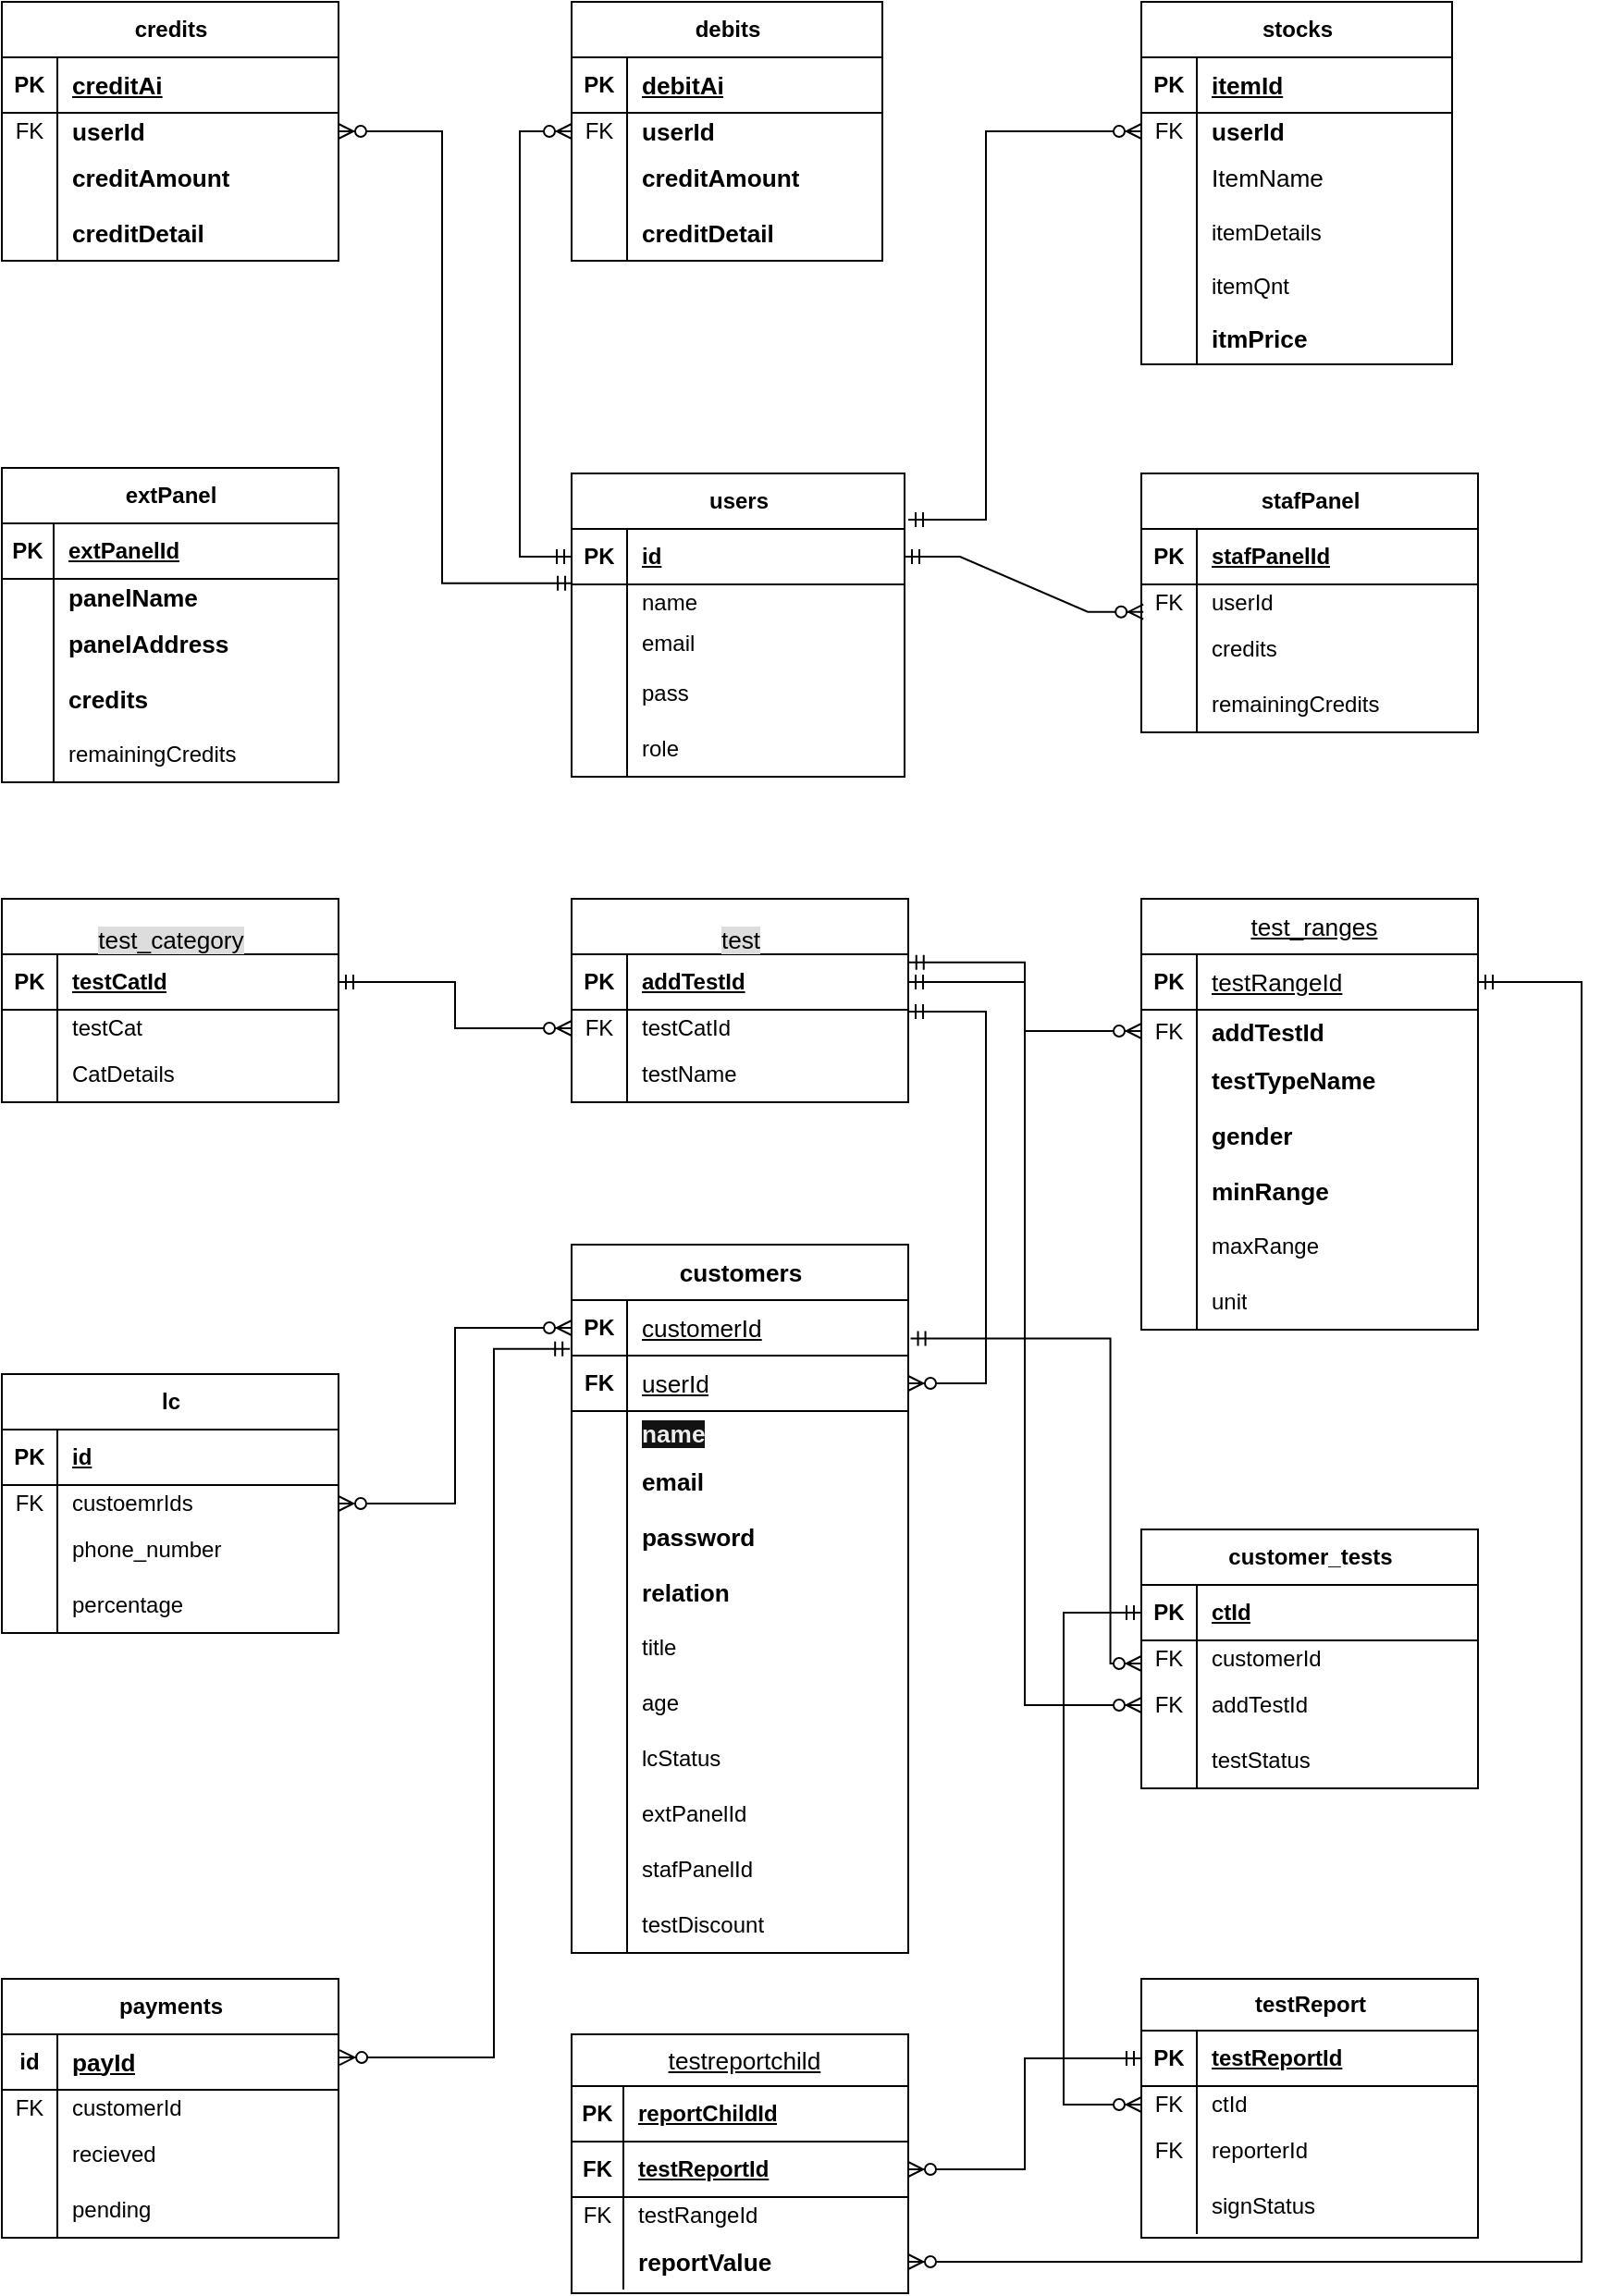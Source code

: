 <mxfile version="27.0.9">
  <diagram name="Page-1" id="OMLUAgBgsQP9K3OSL_Ji">
    <mxGraphModel dx="2177" dy="1420" grid="1" gridSize="14" guides="1" tooltips="1" connect="1" arrows="1" fold="1" page="1" pageScale="1" pageWidth="1850" pageHeight="2500" math="0" shadow="0">
      <root>
        <mxCell id="0" />
        <mxCell id="1" parent="0" />
        <mxCell id="MVDelJLo3RbLGT03wepj-103" value="users" style="shape=table;startSize=30;container=1;collapsible=1;childLayout=tableLayout;fixedRows=1;rowLines=0;fontStyle=1;align=center;resizeLast=1;html=1;" parent="1" vertex="1">
          <mxGeometry x="966" y="787" width="180" height="164" as="geometry" />
        </mxCell>
        <mxCell id="MVDelJLo3RbLGT03wepj-104" value="" style="shape=tableRow;horizontal=0;startSize=0;swimlaneHead=0;swimlaneBody=0;fillColor=none;collapsible=0;dropTarget=0;points=[[0,0.5],[1,0.5]];portConstraint=eastwest;top=0;left=0;right=0;bottom=1;" parent="MVDelJLo3RbLGT03wepj-103" vertex="1">
          <mxGeometry y="30" width="180" height="30" as="geometry" />
        </mxCell>
        <mxCell id="MVDelJLo3RbLGT03wepj-105" value="PK" style="shape=partialRectangle;connectable=0;fillColor=none;top=0;left=0;bottom=0;right=0;fontStyle=1;overflow=hidden;whiteSpace=wrap;html=1;" parent="MVDelJLo3RbLGT03wepj-104" vertex="1">
          <mxGeometry width="30" height="30" as="geometry">
            <mxRectangle width="30" height="30" as="alternateBounds" />
          </mxGeometry>
        </mxCell>
        <mxCell id="MVDelJLo3RbLGT03wepj-106" value="id" style="shape=partialRectangle;connectable=0;fillColor=none;top=0;left=0;bottom=0;right=0;align=left;spacingLeft=6;fontStyle=5;overflow=hidden;whiteSpace=wrap;html=1;" parent="MVDelJLo3RbLGT03wepj-104" vertex="1">
          <mxGeometry x="30" width="150" height="30" as="geometry">
            <mxRectangle width="150" height="30" as="alternateBounds" />
          </mxGeometry>
        </mxCell>
        <mxCell id="MVDelJLo3RbLGT03wepj-107" value="" style="shape=tableRow;horizontal=0;startSize=0;swimlaneHead=0;swimlaneBody=0;fillColor=none;collapsible=0;dropTarget=0;points=[[0,0.5],[1,0.5]];portConstraint=eastwest;top=0;left=0;right=0;bottom=0;" parent="MVDelJLo3RbLGT03wepj-103" vertex="1">
          <mxGeometry y="60" width="180" height="20" as="geometry" />
        </mxCell>
        <mxCell id="MVDelJLo3RbLGT03wepj-108" value="" style="shape=partialRectangle;connectable=0;fillColor=none;top=0;left=0;bottom=0;right=0;editable=1;overflow=hidden;whiteSpace=wrap;html=1;" parent="MVDelJLo3RbLGT03wepj-107" vertex="1">
          <mxGeometry width="30" height="20" as="geometry">
            <mxRectangle width="30" height="20" as="alternateBounds" />
          </mxGeometry>
        </mxCell>
        <mxCell id="MVDelJLo3RbLGT03wepj-109" value="name" style="shape=partialRectangle;connectable=0;fillColor=none;top=0;left=0;bottom=0;right=0;align=left;spacingLeft=6;overflow=hidden;whiteSpace=wrap;html=1;" parent="MVDelJLo3RbLGT03wepj-107" vertex="1">
          <mxGeometry x="30" width="150" height="20" as="geometry">
            <mxRectangle width="150" height="20" as="alternateBounds" />
          </mxGeometry>
        </mxCell>
        <mxCell id="MVDelJLo3RbLGT03wepj-110" value="" style="shape=tableRow;horizontal=0;startSize=0;swimlaneHead=0;swimlaneBody=0;fillColor=none;collapsible=0;dropTarget=0;points=[[0,0.5],[1,0.5]];portConstraint=eastwest;top=0;left=0;right=0;bottom=0;" parent="MVDelJLo3RbLGT03wepj-103" vertex="1">
          <mxGeometry y="80" width="180" height="24" as="geometry" />
        </mxCell>
        <mxCell id="MVDelJLo3RbLGT03wepj-111" value="" style="shape=partialRectangle;connectable=0;fillColor=none;top=0;left=0;bottom=0;right=0;editable=1;overflow=hidden;whiteSpace=wrap;html=1;" parent="MVDelJLo3RbLGT03wepj-110" vertex="1">
          <mxGeometry width="30" height="24" as="geometry">
            <mxRectangle width="30" height="24" as="alternateBounds" />
          </mxGeometry>
        </mxCell>
        <mxCell id="MVDelJLo3RbLGT03wepj-112" value="email" style="shape=partialRectangle;connectable=0;fillColor=none;top=0;left=0;bottom=0;right=0;align=left;spacingLeft=6;overflow=hidden;whiteSpace=wrap;html=1;" parent="MVDelJLo3RbLGT03wepj-110" vertex="1">
          <mxGeometry x="30" width="150" height="24" as="geometry">
            <mxRectangle width="150" height="24" as="alternateBounds" />
          </mxGeometry>
        </mxCell>
        <mxCell id="MVDelJLo3RbLGT03wepj-113" value="" style="shape=tableRow;horizontal=0;startSize=0;swimlaneHead=0;swimlaneBody=0;fillColor=none;collapsible=0;dropTarget=0;points=[[0,0.5],[1,0.5]];portConstraint=eastwest;top=0;left=0;right=0;bottom=0;" parent="MVDelJLo3RbLGT03wepj-103" vertex="1">
          <mxGeometry y="104" width="180" height="30" as="geometry" />
        </mxCell>
        <mxCell id="MVDelJLo3RbLGT03wepj-114" value="" style="shape=partialRectangle;connectable=0;fillColor=none;top=0;left=0;bottom=0;right=0;editable=1;overflow=hidden;whiteSpace=wrap;html=1;" parent="MVDelJLo3RbLGT03wepj-113" vertex="1">
          <mxGeometry width="30" height="30" as="geometry">
            <mxRectangle width="30" height="30" as="alternateBounds" />
          </mxGeometry>
        </mxCell>
        <mxCell id="MVDelJLo3RbLGT03wepj-115" value="pass" style="shape=partialRectangle;connectable=0;fillColor=none;top=0;left=0;bottom=0;right=0;align=left;spacingLeft=6;overflow=hidden;whiteSpace=wrap;html=1;" parent="MVDelJLo3RbLGT03wepj-113" vertex="1">
          <mxGeometry x="30" width="150" height="30" as="geometry">
            <mxRectangle width="150" height="30" as="alternateBounds" />
          </mxGeometry>
        </mxCell>
        <mxCell id="MVDelJLo3RbLGT03wepj-116" value="" style="shape=tableRow;horizontal=0;startSize=0;swimlaneHead=0;swimlaneBody=0;fillColor=none;collapsible=0;dropTarget=0;points=[[0,0.5],[1,0.5]];portConstraint=eastwest;top=0;left=0;right=0;bottom=0;" parent="MVDelJLo3RbLGT03wepj-103" vertex="1">
          <mxGeometry y="134" width="180" height="30" as="geometry" />
        </mxCell>
        <mxCell id="MVDelJLo3RbLGT03wepj-117" value="" style="shape=partialRectangle;connectable=0;fillColor=none;top=0;left=0;bottom=0;right=0;editable=1;overflow=hidden;whiteSpace=wrap;html=1;" parent="MVDelJLo3RbLGT03wepj-116" vertex="1">
          <mxGeometry width="30" height="30" as="geometry">
            <mxRectangle width="30" height="30" as="alternateBounds" />
          </mxGeometry>
        </mxCell>
        <mxCell id="MVDelJLo3RbLGT03wepj-118" value="role" style="shape=partialRectangle;connectable=0;fillColor=none;top=0;left=0;bottom=0;right=0;align=left;spacingLeft=6;overflow=hidden;whiteSpace=wrap;html=1;" parent="MVDelJLo3RbLGT03wepj-116" vertex="1">
          <mxGeometry x="30" width="150" height="30" as="geometry">
            <mxRectangle width="150" height="30" as="alternateBounds" />
          </mxGeometry>
        </mxCell>
        <mxCell id="MVDelJLo3RbLGT03wepj-196" value="&lt;br class=&quot;Apple-interchange-newline&quot;&gt;&lt;span style=&quot;color: rgb(0, 0, 0); font-family: sans-serif; font-size: 13.12px; font-weight: 400; text-align: left; background-color: rgb(221, 221, 221);&quot;&gt;test_category&lt;/span&gt;" style="shape=table;startSize=30;container=1;collapsible=1;childLayout=tableLayout;fixedRows=1;rowLines=0;fontStyle=1;align=center;resizeLast=1;html=1;" parent="1" vertex="1">
          <mxGeometry x="658" y="1017" width="182" height="110" as="geometry" />
        </mxCell>
        <mxCell id="MVDelJLo3RbLGT03wepj-197" value="" style="shape=tableRow;horizontal=0;startSize=0;swimlaneHead=0;swimlaneBody=0;fillColor=none;collapsible=0;dropTarget=0;points=[[0,0.5],[1,0.5]];portConstraint=eastwest;top=0;left=0;right=0;bottom=1;" parent="MVDelJLo3RbLGT03wepj-196" vertex="1">
          <mxGeometry y="30" width="182" height="30" as="geometry" />
        </mxCell>
        <mxCell id="MVDelJLo3RbLGT03wepj-198" value="PK" style="shape=partialRectangle;connectable=0;fillColor=none;top=0;left=0;bottom=0;right=0;fontStyle=1;overflow=hidden;whiteSpace=wrap;html=1;" parent="MVDelJLo3RbLGT03wepj-197" vertex="1">
          <mxGeometry width="30" height="30" as="geometry">
            <mxRectangle width="30" height="30" as="alternateBounds" />
          </mxGeometry>
        </mxCell>
        <mxCell id="MVDelJLo3RbLGT03wepj-199" value="testCatId" style="shape=partialRectangle;connectable=0;fillColor=none;top=0;left=0;bottom=0;right=0;align=left;spacingLeft=6;fontStyle=5;overflow=hidden;whiteSpace=wrap;html=1;" parent="MVDelJLo3RbLGT03wepj-197" vertex="1">
          <mxGeometry x="30" width="152" height="30" as="geometry">
            <mxRectangle width="152" height="30" as="alternateBounds" />
          </mxGeometry>
        </mxCell>
        <mxCell id="MVDelJLo3RbLGT03wepj-203" value="" style="shape=tableRow;horizontal=0;startSize=0;swimlaneHead=0;swimlaneBody=0;fillColor=none;collapsible=0;dropTarget=0;points=[[0,0.5],[1,0.5]];portConstraint=eastwest;top=0;left=0;right=0;bottom=0;" parent="MVDelJLo3RbLGT03wepj-196" vertex="1">
          <mxGeometry y="60" width="182" height="20" as="geometry" />
        </mxCell>
        <mxCell id="MVDelJLo3RbLGT03wepj-204" value="" style="shape=partialRectangle;connectable=0;fillColor=none;top=0;left=0;bottom=0;right=0;editable=1;overflow=hidden;whiteSpace=wrap;html=1;" parent="MVDelJLo3RbLGT03wepj-203" vertex="1">
          <mxGeometry width="30" height="20" as="geometry">
            <mxRectangle width="30" height="20" as="alternateBounds" />
          </mxGeometry>
        </mxCell>
        <mxCell id="MVDelJLo3RbLGT03wepj-205" value="testCat" style="shape=partialRectangle;connectable=0;fillColor=none;top=0;left=0;bottom=0;right=0;align=left;spacingLeft=6;overflow=hidden;whiteSpace=wrap;html=1;" parent="MVDelJLo3RbLGT03wepj-203" vertex="1">
          <mxGeometry x="30" width="152" height="20" as="geometry">
            <mxRectangle width="152" height="20" as="alternateBounds" />
          </mxGeometry>
        </mxCell>
        <mxCell id="MVDelJLo3RbLGT03wepj-206" value="" style="shape=tableRow;horizontal=0;startSize=0;swimlaneHead=0;swimlaneBody=0;fillColor=none;collapsible=0;dropTarget=0;points=[[0,0.5],[1,0.5]];portConstraint=eastwest;top=0;left=0;right=0;bottom=0;" parent="MVDelJLo3RbLGT03wepj-196" vertex="1">
          <mxGeometry y="80" width="182" height="30" as="geometry" />
        </mxCell>
        <mxCell id="MVDelJLo3RbLGT03wepj-207" value="" style="shape=partialRectangle;connectable=0;fillColor=none;top=0;left=0;bottom=0;right=0;editable=1;overflow=hidden;whiteSpace=wrap;html=1;" parent="MVDelJLo3RbLGT03wepj-206" vertex="1">
          <mxGeometry width="30" height="30" as="geometry">
            <mxRectangle width="30" height="30" as="alternateBounds" />
          </mxGeometry>
        </mxCell>
        <mxCell id="MVDelJLo3RbLGT03wepj-208" value="CatDetails" style="shape=partialRectangle;connectable=0;fillColor=none;top=0;left=0;bottom=0;right=0;align=left;spacingLeft=6;overflow=hidden;whiteSpace=wrap;html=1;" parent="MVDelJLo3RbLGT03wepj-206" vertex="1">
          <mxGeometry x="30" width="152" height="30" as="geometry">
            <mxRectangle width="152" height="30" as="alternateBounds" />
          </mxGeometry>
        </mxCell>
        <mxCell id="MVDelJLo3RbLGT03wepj-221" value="&lt;br class=&quot;Apple-interchange-newline&quot;&gt;&lt;span style=&quot;color: rgb(0, 0, 0); font-family: sans-serif; font-size: 13.12px; font-weight: 400; text-align: left; background-color: rgb(221, 221, 221);&quot;&gt;test&lt;/span&gt;" style="shape=table;startSize=30;container=1;collapsible=1;childLayout=tableLayout;fixedRows=1;rowLines=0;fontStyle=1;align=center;resizeLast=1;html=1;" parent="1" vertex="1">
          <mxGeometry x="966" y="1017" width="182" height="110" as="geometry" />
        </mxCell>
        <mxCell id="MVDelJLo3RbLGT03wepj-222" value="" style="shape=tableRow;horizontal=0;startSize=0;swimlaneHead=0;swimlaneBody=0;fillColor=none;collapsible=0;dropTarget=0;points=[[0,0.5],[1,0.5]];portConstraint=eastwest;top=0;left=0;right=0;bottom=1;" parent="MVDelJLo3RbLGT03wepj-221" vertex="1">
          <mxGeometry y="30" width="182" height="30" as="geometry" />
        </mxCell>
        <mxCell id="MVDelJLo3RbLGT03wepj-223" value="PK" style="shape=partialRectangle;connectable=0;fillColor=none;top=0;left=0;bottom=0;right=0;fontStyle=1;overflow=hidden;whiteSpace=wrap;html=1;" parent="MVDelJLo3RbLGT03wepj-222" vertex="1">
          <mxGeometry width="30" height="30" as="geometry">
            <mxRectangle width="30" height="30" as="alternateBounds" />
          </mxGeometry>
        </mxCell>
        <mxCell id="MVDelJLo3RbLGT03wepj-224" value="addTestId" style="shape=partialRectangle;connectable=0;fillColor=none;top=0;left=0;bottom=0;right=0;align=left;spacingLeft=6;fontStyle=5;overflow=hidden;whiteSpace=wrap;html=1;" parent="MVDelJLo3RbLGT03wepj-222" vertex="1">
          <mxGeometry x="30" width="152" height="30" as="geometry">
            <mxRectangle width="152" height="30" as="alternateBounds" />
          </mxGeometry>
        </mxCell>
        <mxCell id="MVDelJLo3RbLGT03wepj-225" value="" style="shape=tableRow;horizontal=0;startSize=0;swimlaneHead=0;swimlaneBody=0;fillColor=none;collapsible=0;dropTarget=0;points=[[0,0.5],[1,0.5]];portConstraint=eastwest;top=0;left=0;right=0;bottom=0;" parent="MVDelJLo3RbLGT03wepj-221" vertex="1">
          <mxGeometry y="60" width="182" height="20" as="geometry" />
        </mxCell>
        <mxCell id="MVDelJLo3RbLGT03wepj-226" value="FK" style="shape=partialRectangle;connectable=0;fillColor=none;top=0;left=0;bottom=0;right=0;editable=1;overflow=hidden;whiteSpace=wrap;html=1;" parent="MVDelJLo3RbLGT03wepj-225" vertex="1">
          <mxGeometry width="30" height="20" as="geometry">
            <mxRectangle width="30" height="20" as="alternateBounds" />
          </mxGeometry>
        </mxCell>
        <mxCell id="MVDelJLo3RbLGT03wepj-227" value="testCatId" style="shape=partialRectangle;connectable=0;fillColor=none;top=0;left=0;bottom=0;right=0;align=left;spacingLeft=6;overflow=hidden;whiteSpace=wrap;html=1;" parent="MVDelJLo3RbLGT03wepj-225" vertex="1">
          <mxGeometry x="30" width="152" height="20" as="geometry">
            <mxRectangle width="152" height="20" as="alternateBounds" />
          </mxGeometry>
        </mxCell>
        <mxCell id="MVDelJLo3RbLGT03wepj-228" value="" style="shape=tableRow;horizontal=0;startSize=0;swimlaneHead=0;swimlaneBody=0;fillColor=none;collapsible=0;dropTarget=0;points=[[0,0.5],[1,0.5]];portConstraint=eastwest;top=0;left=0;right=0;bottom=0;" parent="MVDelJLo3RbLGT03wepj-221" vertex="1">
          <mxGeometry y="80" width="182" height="30" as="geometry" />
        </mxCell>
        <mxCell id="MVDelJLo3RbLGT03wepj-229" value="" style="shape=partialRectangle;connectable=0;fillColor=none;top=0;left=0;bottom=0;right=0;editable=1;overflow=hidden;whiteSpace=wrap;html=1;" parent="MVDelJLo3RbLGT03wepj-228" vertex="1">
          <mxGeometry width="30" height="30" as="geometry">
            <mxRectangle width="30" height="30" as="alternateBounds" />
          </mxGeometry>
        </mxCell>
        <mxCell id="MVDelJLo3RbLGT03wepj-230" value="testName" style="shape=partialRectangle;connectable=0;fillColor=none;top=0;left=0;bottom=0;right=0;align=left;spacingLeft=6;overflow=hidden;whiteSpace=wrap;html=1;" parent="MVDelJLo3RbLGT03wepj-228" vertex="1">
          <mxGeometry x="30" width="152" height="30" as="geometry">
            <mxRectangle width="152" height="30" as="alternateBounds" />
          </mxGeometry>
        </mxCell>
        <mxCell id="MVDelJLo3RbLGT03wepj-231" value="&lt;a style=&quot;box-sizing: border-box; color: rgb(0, 0, 0); padding-left: 0.3em; line-height: 1.5em; height: 1.5em; position: relative; z-index: 100; vertical-align: sub; font-family: sans-serif; font-size: 13.12px; font-weight: 400; text-align: left;&quot; title=&quot;Browse&quot; href=&quot;http://localhost/phpmyadmin/index.php?route=/sql&amp;amp;pos=0&amp;amp;db=fyp&amp;amp;table=test_ranges&quot; class=&quot;hover_show_full&quot;&gt;test_ranges&lt;/a&gt;" style="shape=table;startSize=30;container=1;collapsible=1;childLayout=tableLayout;fixedRows=1;rowLines=0;fontStyle=1;align=center;resizeLast=1;html=1;" parent="1" vertex="1">
          <mxGeometry x="1274" y="1017" width="182" height="233" as="geometry">
            <mxRectangle x="1274" y="1017" width="112" height="42" as="alternateBounds" />
          </mxGeometry>
        </mxCell>
        <mxCell id="MVDelJLo3RbLGT03wepj-232" value="" style="shape=tableRow;horizontal=0;startSize=0;swimlaneHead=0;swimlaneBody=0;fillColor=none;collapsible=0;dropTarget=0;points=[[0,0.5],[1,0.5]];portConstraint=eastwest;top=0;left=0;right=0;bottom=1;" parent="MVDelJLo3RbLGT03wepj-231" vertex="1">
          <mxGeometry y="30" width="182" height="30" as="geometry" />
        </mxCell>
        <mxCell id="MVDelJLo3RbLGT03wepj-233" value="PK" style="shape=partialRectangle;connectable=0;fillColor=none;top=0;left=0;bottom=0;right=0;fontStyle=1;overflow=hidden;whiteSpace=wrap;html=1;" parent="MVDelJLo3RbLGT03wepj-232" vertex="1">
          <mxGeometry width="30" height="30" as="geometry">
            <mxRectangle width="30" height="30" as="alternateBounds" />
          </mxGeometry>
        </mxCell>
        <mxCell id="MVDelJLo3RbLGT03wepj-234" value="&lt;font face=&quot;sans-serif&quot;&gt;&lt;span style=&quot;font-size: 13.12px; font-weight: 400;&quot;&gt;testRangeId&lt;/span&gt;&lt;/font&gt;" style="shape=partialRectangle;connectable=0;top=0;left=0;bottom=0;right=0;align=left;spacingLeft=6;fontStyle=5;overflow=hidden;html=1;fillColor=none;strokeColor=inherit;gradientColor=none;fontColor=light-dark(default, #ffffff);textShadow=0;labelBackgroundColor=default;" parent="MVDelJLo3RbLGT03wepj-232" vertex="1">
          <mxGeometry x="30" width="152" height="30" as="geometry">
            <mxRectangle width="152" height="30" as="alternateBounds" />
          </mxGeometry>
        </mxCell>
        <mxCell id="MVDelJLo3RbLGT03wepj-235" value="" style="shape=tableRow;horizontal=0;startSize=0;swimlaneHead=0;swimlaneBody=0;fillColor=none;collapsible=0;dropTarget=0;points=[[0,0.5],[1,0.5]];portConstraint=eastwest;top=0;left=0;right=0;bottom=0;" parent="MVDelJLo3RbLGT03wepj-231" vertex="1">
          <mxGeometry y="60" width="182" height="23" as="geometry" />
        </mxCell>
        <mxCell id="MVDelJLo3RbLGT03wepj-236" value="FK" style="shape=partialRectangle;connectable=0;fillColor=none;top=0;left=0;bottom=0;right=0;editable=1;overflow=hidden;whiteSpace=wrap;html=1;" parent="MVDelJLo3RbLGT03wepj-235" vertex="1">
          <mxGeometry width="30" height="23" as="geometry">
            <mxRectangle width="30" height="23" as="alternateBounds" />
          </mxGeometry>
        </mxCell>
        <mxCell id="MVDelJLo3RbLGT03wepj-237" value="&lt;span style=&quot;color: rgb(0, 0, 0); font-family: sans-serif; font-size: 13.12px; font-weight: 700; text-wrap-mode: nowrap; background-color: rgb(255, 255, 255);&quot;&gt;addTestId&amp;nbsp;&lt;/span&gt;" style="shape=partialRectangle;connectable=0;fillColor=none;top=0;left=0;bottom=0;right=0;align=left;spacingLeft=6;overflow=hidden;whiteSpace=wrap;html=1;" parent="MVDelJLo3RbLGT03wepj-235" vertex="1">
          <mxGeometry x="30" width="152" height="23" as="geometry">
            <mxRectangle width="152" height="23" as="alternateBounds" />
          </mxGeometry>
        </mxCell>
        <mxCell id="MVDelJLo3RbLGT03wepj-241" value="" style="shape=tableRow;horizontal=0;startSize=0;swimlaneHead=0;swimlaneBody=0;fillColor=none;collapsible=0;dropTarget=0;points=[[0,0.5],[1,0.5]];portConstraint=eastwest;top=0;left=0;right=0;bottom=0;" parent="MVDelJLo3RbLGT03wepj-231" vertex="1">
          <mxGeometry y="83" width="182" height="30" as="geometry" />
        </mxCell>
        <mxCell id="MVDelJLo3RbLGT03wepj-242" value="" style="shape=partialRectangle;connectable=0;fillColor=none;top=0;left=0;bottom=0;right=0;editable=1;overflow=hidden;whiteSpace=wrap;html=1;" parent="MVDelJLo3RbLGT03wepj-241" vertex="1">
          <mxGeometry width="30" height="30" as="geometry">
            <mxRectangle width="30" height="30" as="alternateBounds" />
          </mxGeometry>
        </mxCell>
        <mxCell id="MVDelJLo3RbLGT03wepj-243" value="&lt;span style=&quot;color: rgb(0, 0, 0); font-family: sans-serif; font-size: 13.12px; font-weight: 700; text-wrap-mode: nowrap; background-color: rgb(255, 255, 255);&quot;&gt;testTypeName&lt;/span&gt;" style="shape=partialRectangle;connectable=0;fillColor=none;top=0;left=0;bottom=0;right=0;align=left;spacingLeft=6;overflow=hidden;whiteSpace=wrap;html=1;" parent="MVDelJLo3RbLGT03wepj-241" vertex="1">
          <mxGeometry x="30" width="152" height="30" as="geometry">
            <mxRectangle width="152" height="30" as="alternateBounds" />
          </mxGeometry>
        </mxCell>
        <mxCell id="MVDelJLo3RbLGT03wepj-244" value="" style="shape=tableRow;horizontal=0;startSize=0;swimlaneHead=0;swimlaneBody=0;fillColor=none;collapsible=0;dropTarget=0;points=[[0,0.5],[1,0.5]];portConstraint=eastwest;top=0;left=0;right=0;bottom=0;" parent="MVDelJLo3RbLGT03wepj-231" vertex="1">
          <mxGeometry y="113" width="182" height="30" as="geometry" />
        </mxCell>
        <mxCell id="MVDelJLo3RbLGT03wepj-245" value="" style="shape=partialRectangle;connectable=0;fillColor=none;top=0;left=0;bottom=0;right=0;editable=1;overflow=hidden;whiteSpace=wrap;html=1;" parent="MVDelJLo3RbLGT03wepj-244" vertex="1">
          <mxGeometry width="30" height="30" as="geometry">
            <mxRectangle width="30" height="30" as="alternateBounds" />
          </mxGeometry>
        </mxCell>
        <mxCell id="MVDelJLo3RbLGT03wepj-246" value="&lt;span style=&quot;color: rgb(0, 0, 0); font-family: sans-serif; font-size: 13.12px; font-weight: 700; text-wrap-mode: nowrap; background-color: rgb(255, 255, 255);&quot;&gt;gender&lt;/span&gt;" style="shape=partialRectangle;connectable=0;fillColor=none;top=0;left=0;bottom=0;right=0;align=left;spacingLeft=6;overflow=hidden;whiteSpace=wrap;html=1;" parent="MVDelJLo3RbLGT03wepj-244" vertex="1">
          <mxGeometry x="30" width="152" height="30" as="geometry">
            <mxRectangle width="152" height="30" as="alternateBounds" />
          </mxGeometry>
        </mxCell>
        <mxCell id="MVDelJLo3RbLGT03wepj-247" value="" style="shape=tableRow;horizontal=0;startSize=0;swimlaneHead=0;swimlaneBody=0;fillColor=none;collapsible=0;dropTarget=0;points=[[0,0.5],[1,0.5]];portConstraint=eastwest;top=0;left=0;right=0;bottom=0;" parent="MVDelJLo3RbLGT03wepj-231" vertex="1">
          <mxGeometry y="143" width="182" height="30" as="geometry" />
        </mxCell>
        <mxCell id="MVDelJLo3RbLGT03wepj-248" value="" style="shape=partialRectangle;connectable=0;fillColor=none;top=0;left=0;bottom=0;right=0;editable=1;overflow=hidden;whiteSpace=wrap;html=1;" parent="MVDelJLo3RbLGT03wepj-247" vertex="1">
          <mxGeometry width="30" height="30" as="geometry">
            <mxRectangle width="30" height="30" as="alternateBounds" />
          </mxGeometry>
        </mxCell>
        <mxCell id="MVDelJLo3RbLGT03wepj-249" value="&lt;span style=&quot;color: rgb(0, 0, 0); font-family: sans-serif; font-size: 13.12px; font-weight: 700; text-wrap-mode: nowrap; background-color: rgb(255, 255, 255);&quot;&gt;minRange&lt;/span&gt;" style="shape=partialRectangle;connectable=0;fillColor=none;top=0;left=0;bottom=0;right=0;align=left;spacingLeft=6;overflow=hidden;whiteSpace=wrap;html=1;" parent="MVDelJLo3RbLGT03wepj-247" vertex="1">
          <mxGeometry x="30" width="152" height="30" as="geometry">
            <mxRectangle width="152" height="30" as="alternateBounds" />
          </mxGeometry>
        </mxCell>
        <mxCell id="MVDelJLo3RbLGT03wepj-250" value="" style="shape=tableRow;horizontal=0;startSize=0;swimlaneHead=0;swimlaneBody=0;fillColor=none;collapsible=0;dropTarget=0;points=[[0,0.5],[1,0.5]];portConstraint=eastwest;top=0;left=0;right=0;bottom=0;" parent="MVDelJLo3RbLGT03wepj-231" vertex="1">
          <mxGeometry y="173" width="182" height="30" as="geometry" />
        </mxCell>
        <mxCell id="MVDelJLo3RbLGT03wepj-251" value="" style="shape=partialRectangle;connectable=0;fillColor=none;top=0;left=0;bottom=0;right=0;editable=1;overflow=hidden;whiteSpace=wrap;html=1;" parent="MVDelJLo3RbLGT03wepj-250" vertex="1">
          <mxGeometry width="30" height="30" as="geometry">
            <mxRectangle width="30" height="30" as="alternateBounds" />
          </mxGeometry>
        </mxCell>
        <mxCell id="MVDelJLo3RbLGT03wepj-252" value="maxRange" style="shape=partialRectangle;connectable=0;fillColor=none;top=0;left=0;bottom=0;right=0;align=left;spacingLeft=6;overflow=hidden;whiteSpace=wrap;html=1;" parent="MVDelJLo3RbLGT03wepj-250" vertex="1">
          <mxGeometry x="30" width="152" height="30" as="geometry">
            <mxRectangle width="152" height="30" as="alternateBounds" />
          </mxGeometry>
        </mxCell>
        <mxCell id="MVDelJLo3RbLGT03wepj-238" value="" style="shape=tableRow;horizontal=0;startSize=0;swimlaneHead=0;swimlaneBody=0;fillColor=none;collapsible=0;dropTarget=0;points=[[0,0.5],[1,0.5]];portConstraint=eastwest;top=0;left=0;right=0;bottom=0;" parent="MVDelJLo3RbLGT03wepj-231" vertex="1">
          <mxGeometry y="203" width="182" height="30" as="geometry" />
        </mxCell>
        <mxCell id="MVDelJLo3RbLGT03wepj-239" value="" style="shape=partialRectangle;connectable=0;fillColor=none;top=0;left=0;bottom=0;right=0;editable=1;overflow=hidden;whiteSpace=wrap;html=1;" parent="MVDelJLo3RbLGT03wepj-238" vertex="1">
          <mxGeometry width="30" height="30" as="geometry">
            <mxRectangle width="30" height="30" as="alternateBounds" />
          </mxGeometry>
        </mxCell>
        <mxCell id="MVDelJLo3RbLGT03wepj-240" value="unit" style="shape=partialRectangle;connectable=0;fillColor=none;top=0;left=0;bottom=0;right=0;align=left;spacingLeft=6;overflow=hidden;whiteSpace=wrap;html=1;" parent="MVDelJLo3RbLGT03wepj-238" vertex="1">
          <mxGeometry x="30" width="152" height="30" as="geometry">
            <mxRectangle width="152" height="30" as="alternateBounds" />
          </mxGeometry>
        </mxCell>
        <mxCell id="MVDelJLo3RbLGT03wepj-275" value="&lt;span style=&quot;font-size: 13.12px;&quot;&gt;customers&lt;/span&gt;" style="shape=table;startSize=30;container=1;collapsible=1;childLayout=tableLayout;fixedRows=1;rowLines=0;fontStyle=1;align=center;resizeLast=1;html=1;" parent="1" vertex="1">
          <mxGeometry x="966" y="1204" width="182" height="383" as="geometry" />
        </mxCell>
        <mxCell id="MVDelJLo3RbLGT03wepj-297" value="" style="shape=tableRow;horizontal=0;startSize=0;swimlaneHead=0;swimlaneBody=0;fillColor=none;collapsible=0;dropTarget=0;points=[[0,0.5],[1,0.5]];portConstraint=eastwest;top=0;left=0;right=0;bottom=1;" parent="MVDelJLo3RbLGT03wepj-275" vertex="1">
          <mxGeometry y="30" width="182" height="30" as="geometry" />
        </mxCell>
        <mxCell id="MVDelJLo3RbLGT03wepj-298" value="PK" style="shape=partialRectangle;connectable=0;fillColor=none;top=0;left=0;bottom=0;right=0;fontStyle=1;overflow=hidden;whiteSpace=wrap;html=1;" parent="MVDelJLo3RbLGT03wepj-297" vertex="1">
          <mxGeometry width="30" height="30" as="geometry">
            <mxRectangle width="30" height="30" as="alternateBounds" />
          </mxGeometry>
        </mxCell>
        <mxCell id="MVDelJLo3RbLGT03wepj-299" value="&lt;font face=&quot;sans-serif&quot;&gt;&lt;span style=&quot;font-size: 13.12px; font-weight: 400;&quot;&gt;customerId&lt;/span&gt;&lt;/font&gt;" style="shape=partialRectangle;connectable=0;top=0;left=0;bottom=0;right=0;align=left;spacingLeft=6;fontStyle=5;overflow=hidden;html=1;fillColor=none;strokeColor=inherit;gradientColor=none;fontColor=light-dark(default, #ffffff);textShadow=0;labelBackgroundColor=default;" parent="MVDelJLo3RbLGT03wepj-297" vertex="1">
          <mxGeometry x="30" width="152" height="30" as="geometry">
            <mxRectangle width="152" height="30" as="alternateBounds" />
          </mxGeometry>
        </mxCell>
        <mxCell id="MVDelJLo3RbLGT03wepj-276" value="" style="shape=tableRow;horizontal=0;startSize=0;swimlaneHead=0;swimlaneBody=0;fillColor=none;collapsible=0;dropTarget=0;points=[[0,0.5],[1,0.5]];portConstraint=eastwest;top=0;left=0;right=0;bottom=1;" parent="MVDelJLo3RbLGT03wepj-275" vertex="1">
          <mxGeometry y="60" width="182" height="30" as="geometry" />
        </mxCell>
        <mxCell id="MVDelJLo3RbLGT03wepj-277" value="FK" style="shape=partialRectangle;connectable=0;fillColor=none;top=0;left=0;bottom=0;right=0;fontStyle=1;overflow=hidden;whiteSpace=wrap;html=1;" parent="MVDelJLo3RbLGT03wepj-276" vertex="1">
          <mxGeometry width="30" height="30" as="geometry">
            <mxRectangle width="30" height="30" as="alternateBounds" />
          </mxGeometry>
        </mxCell>
        <mxCell id="MVDelJLo3RbLGT03wepj-278" value="&lt;font face=&quot;sans-serif&quot;&gt;&lt;span style=&quot;font-size: 13.12px; font-weight: 400;&quot;&gt;userId&lt;/span&gt;&lt;/font&gt;" style="shape=partialRectangle;connectable=0;top=0;left=0;bottom=0;right=0;align=left;spacingLeft=6;fontStyle=5;overflow=hidden;html=1;fillColor=none;strokeColor=inherit;gradientColor=none;fontColor=light-dark(default, #ffffff);textShadow=0;labelBackgroundColor=default;" parent="MVDelJLo3RbLGT03wepj-276" vertex="1">
          <mxGeometry x="30" width="152" height="30" as="geometry">
            <mxRectangle width="152" height="30" as="alternateBounds" />
          </mxGeometry>
        </mxCell>
        <mxCell id="MVDelJLo3RbLGT03wepj-279" value="" style="shape=tableRow;horizontal=0;startSize=0;swimlaneHead=0;swimlaneBody=0;fillColor=none;collapsible=0;dropTarget=0;points=[[0,0.5],[1,0.5]];portConstraint=eastwest;top=0;left=0;right=0;bottom=0;" parent="MVDelJLo3RbLGT03wepj-275" vertex="1">
          <mxGeometry y="90" width="182" height="23" as="geometry" />
        </mxCell>
        <mxCell id="MVDelJLo3RbLGT03wepj-280" value="" style="shape=partialRectangle;connectable=0;fillColor=none;top=0;left=0;bottom=0;right=0;editable=1;overflow=hidden;whiteSpace=wrap;html=1;" parent="MVDelJLo3RbLGT03wepj-279" vertex="1">
          <mxGeometry width="30" height="23" as="geometry">
            <mxRectangle width="30" height="23" as="alternateBounds" />
          </mxGeometry>
        </mxCell>
        <mxCell id="MVDelJLo3RbLGT03wepj-281" value="&lt;font face=&quot;sans-serif&quot; color=&quot;#ededed&quot;&gt;&lt;span style=&quot;font-size: 13.12px; text-wrap-mode: nowrap; background-color: rgb(18, 18, 18);&quot;&gt;&lt;b&gt;name&lt;/b&gt;&lt;/span&gt;&lt;/font&gt;" style="shape=partialRectangle;connectable=0;fillColor=none;top=0;left=0;bottom=0;right=0;align=left;spacingLeft=6;overflow=hidden;whiteSpace=wrap;html=1;" parent="MVDelJLo3RbLGT03wepj-279" vertex="1">
          <mxGeometry x="30" width="152" height="23" as="geometry">
            <mxRectangle width="152" height="23" as="alternateBounds" />
          </mxGeometry>
        </mxCell>
        <mxCell id="MVDelJLo3RbLGT03wepj-282" value="" style="shape=tableRow;horizontal=0;startSize=0;swimlaneHead=0;swimlaneBody=0;fillColor=none;collapsible=0;dropTarget=0;points=[[0,0.5],[1,0.5]];portConstraint=eastwest;top=0;left=0;right=0;bottom=0;" parent="MVDelJLo3RbLGT03wepj-275" vertex="1">
          <mxGeometry y="113" width="182" height="30" as="geometry" />
        </mxCell>
        <mxCell id="MVDelJLo3RbLGT03wepj-283" value="" style="shape=partialRectangle;connectable=0;fillColor=none;top=0;left=0;bottom=0;right=0;editable=1;overflow=hidden;whiteSpace=wrap;html=1;" parent="MVDelJLo3RbLGT03wepj-282" vertex="1">
          <mxGeometry width="30" height="30" as="geometry">
            <mxRectangle width="30" height="30" as="alternateBounds" />
          </mxGeometry>
        </mxCell>
        <mxCell id="MVDelJLo3RbLGT03wepj-284" value="&lt;span style=&quot;color: rgb(0, 0, 0); font-family: sans-serif; font-size: 13.12px; font-weight: 700; text-wrap-mode: nowrap; background-color: rgb(255, 255, 255);&quot;&gt;email&lt;/span&gt;" style="shape=partialRectangle;connectable=0;fillColor=none;top=0;left=0;bottom=0;right=0;align=left;spacingLeft=6;overflow=hidden;whiteSpace=wrap;html=1;" parent="MVDelJLo3RbLGT03wepj-282" vertex="1">
          <mxGeometry x="30" width="152" height="30" as="geometry">
            <mxRectangle width="152" height="30" as="alternateBounds" />
          </mxGeometry>
        </mxCell>
        <mxCell id="MVDelJLo3RbLGT03wepj-285" value="" style="shape=tableRow;horizontal=0;startSize=0;swimlaneHead=0;swimlaneBody=0;fillColor=none;collapsible=0;dropTarget=0;points=[[0,0.5],[1,0.5]];portConstraint=eastwest;top=0;left=0;right=0;bottom=0;" parent="MVDelJLo3RbLGT03wepj-275" vertex="1">
          <mxGeometry y="143" width="182" height="30" as="geometry" />
        </mxCell>
        <mxCell id="MVDelJLo3RbLGT03wepj-286" value="" style="shape=partialRectangle;connectable=0;fillColor=none;top=0;left=0;bottom=0;right=0;editable=1;overflow=hidden;whiteSpace=wrap;html=1;" parent="MVDelJLo3RbLGT03wepj-285" vertex="1">
          <mxGeometry width="30" height="30" as="geometry">
            <mxRectangle width="30" height="30" as="alternateBounds" />
          </mxGeometry>
        </mxCell>
        <mxCell id="MVDelJLo3RbLGT03wepj-287" value="&lt;span style=&quot;color: rgb(0, 0, 0); font-family: sans-serif; font-size: 13.12px; font-weight: 700; text-wrap-mode: nowrap; background-color: rgb(255, 255, 255);&quot;&gt;password&lt;/span&gt;" style="shape=partialRectangle;connectable=0;fillColor=none;top=0;left=0;bottom=0;right=0;align=left;spacingLeft=6;overflow=hidden;whiteSpace=wrap;html=1;" parent="MVDelJLo3RbLGT03wepj-285" vertex="1">
          <mxGeometry x="30" width="152" height="30" as="geometry">
            <mxRectangle width="152" height="30" as="alternateBounds" />
          </mxGeometry>
        </mxCell>
        <mxCell id="MVDelJLo3RbLGT03wepj-288" value="" style="shape=tableRow;horizontal=0;startSize=0;swimlaneHead=0;swimlaneBody=0;fillColor=none;collapsible=0;dropTarget=0;points=[[0,0.5],[1,0.5]];portConstraint=eastwest;top=0;left=0;right=0;bottom=0;" parent="MVDelJLo3RbLGT03wepj-275" vertex="1">
          <mxGeometry y="173" width="182" height="30" as="geometry" />
        </mxCell>
        <mxCell id="MVDelJLo3RbLGT03wepj-289" value="" style="shape=partialRectangle;connectable=0;fillColor=none;top=0;left=0;bottom=0;right=0;editable=1;overflow=hidden;whiteSpace=wrap;html=1;" parent="MVDelJLo3RbLGT03wepj-288" vertex="1">
          <mxGeometry width="30" height="30" as="geometry">
            <mxRectangle width="30" height="30" as="alternateBounds" />
          </mxGeometry>
        </mxCell>
        <mxCell id="MVDelJLo3RbLGT03wepj-290" value="&lt;span style=&quot;color: rgb(0, 0, 0); font-family: sans-serif; font-size: 13.12px; font-weight: 700; text-wrap-mode: nowrap; background-color: rgb(255, 255, 255);&quot;&gt;relation&lt;/span&gt;" style="shape=partialRectangle;connectable=0;fillColor=none;top=0;left=0;bottom=0;right=0;align=left;spacingLeft=6;overflow=hidden;whiteSpace=wrap;html=1;" parent="MVDelJLo3RbLGT03wepj-288" vertex="1">
          <mxGeometry x="30" width="152" height="30" as="geometry">
            <mxRectangle width="152" height="30" as="alternateBounds" />
          </mxGeometry>
        </mxCell>
        <mxCell id="MVDelJLo3RbLGT03wepj-291" value="" style="shape=tableRow;horizontal=0;startSize=0;swimlaneHead=0;swimlaneBody=0;fillColor=none;collapsible=0;dropTarget=0;points=[[0,0.5],[1,0.5]];portConstraint=eastwest;top=0;left=0;right=0;bottom=0;" parent="MVDelJLo3RbLGT03wepj-275" vertex="1">
          <mxGeometry y="203" width="182" height="30" as="geometry" />
        </mxCell>
        <mxCell id="MVDelJLo3RbLGT03wepj-292" value="" style="shape=partialRectangle;connectable=0;fillColor=none;top=0;left=0;bottom=0;right=0;editable=1;overflow=hidden;whiteSpace=wrap;html=1;" parent="MVDelJLo3RbLGT03wepj-291" vertex="1">
          <mxGeometry width="30" height="30" as="geometry">
            <mxRectangle width="30" height="30" as="alternateBounds" />
          </mxGeometry>
        </mxCell>
        <mxCell id="MVDelJLo3RbLGT03wepj-293" value="title" style="shape=partialRectangle;connectable=0;fillColor=none;top=0;left=0;bottom=0;right=0;align=left;spacingLeft=6;overflow=hidden;whiteSpace=wrap;html=1;" parent="MVDelJLo3RbLGT03wepj-291" vertex="1">
          <mxGeometry x="30" width="152" height="30" as="geometry">
            <mxRectangle width="152" height="30" as="alternateBounds" />
          </mxGeometry>
        </mxCell>
        <mxCell id="MVDelJLo3RbLGT03wepj-300" value="" style="shape=tableRow;horizontal=0;startSize=0;swimlaneHead=0;swimlaneBody=0;fillColor=none;collapsible=0;dropTarget=0;points=[[0,0.5],[1,0.5]];portConstraint=eastwest;top=0;left=0;right=0;bottom=0;" parent="MVDelJLo3RbLGT03wepj-275" vertex="1">
          <mxGeometry y="233" width="182" height="30" as="geometry" />
        </mxCell>
        <mxCell id="MVDelJLo3RbLGT03wepj-301" value="" style="shape=partialRectangle;connectable=0;fillColor=none;top=0;left=0;bottom=0;right=0;editable=1;overflow=hidden;whiteSpace=wrap;html=1;" parent="MVDelJLo3RbLGT03wepj-300" vertex="1">
          <mxGeometry width="30" height="30" as="geometry">
            <mxRectangle width="30" height="30" as="alternateBounds" />
          </mxGeometry>
        </mxCell>
        <mxCell id="MVDelJLo3RbLGT03wepj-302" value="age" style="shape=partialRectangle;connectable=0;fillColor=none;top=0;left=0;bottom=0;right=0;align=left;spacingLeft=6;overflow=hidden;whiteSpace=wrap;html=1;" parent="MVDelJLo3RbLGT03wepj-300" vertex="1">
          <mxGeometry x="30" width="152" height="30" as="geometry">
            <mxRectangle width="152" height="30" as="alternateBounds" />
          </mxGeometry>
        </mxCell>
        <mxCell id="MVDelJLo3RbLGT03wepj-303" value="" style="shape=tableRow;horizontal=0;startSize=0;swimlaneHead=0;swimlaneBody=0;fillColor=none;collapsible=0;dropTarget=0;points=[[0,0.5],[1,0.5]];portConstraint=eastwest;top=0;left=0;right=0;bottom=0;" parent="MVDelJLo3RbLGT03wepj-275" vertex="1">
          <mxGeometry y="263" width="182" height="30" as="geometry" />
        </mxCell>
        <mxCell id="MVDelJLo3RbLGT03wepj-304" value="" style="shape=partialRectangle;connectable=0;fillColor=none;top=0;left=0;bottom=0;right=0;editable=1;overflow=hidden;whiteSpace=wrap;html=1;" parent="MVDelJLo3RbLGT03wepj-303" vertex="1">
          <mxGeometry width="30" height="30" as="geometry">
            <mxRectangle width="30" height="30" as="alternateBounds" />
          </mxGeometry>
        </mxCell>
        <mxCell id="MVDelJLo3RbLGT03wepj-305" value="lcStatus" style="shape=partialRectangle;connectable=0;fillColor=none;top=0;left=0;bottom=0;right=0;align=left;spacingLeft=6;overflow=hidden;whiteSpace=wrap;html=1;" parent="MVDelJLo3RbLGT03wepj-303" vertex="1">
          <mxGeometry x="30" width="152" height="30" as="geometry">
            <mxRectangle width="152" height="30" as="alternateBounds" />
          </mxGeometry>
        </mxCell>
        <mxCell id="MVDelJLo3RbLGT03wepj-306" value="" style="shape=tableRow;horizontal=0;startSize=0;swimlaneHead=0;swimlaneBody=0;fillColor=none;collapsible=0;dropTarget=0;points=[[0,0.5],[1,0.5]];portConstraint=eastwest;top=0;left=0;right=0;bottom=0;" parent="MVDelJLo3RbLGT03wepj-275" vertex="1">
          <mxGeometry y="293" width="182" height="30" as="geometry" />
        </mxCell>
        <mxCell id="MVDelJLo3RbLGT03wepj-307" value="" style="shape=partialRectangle;connectable=0;fillColor=none;top=0;left=0;bottom=0;right=0;editable=1;overflow=hidden;whiteSpace=wrap;html=1;" parent="MVDelJLo3RbLGT03wepj-306" vertex="1">
          <mxGeometry width="30" height="30" as="geometry">
            <mxRectangle width="30" height="30" as="alternateBounds" />
          </mxGeometry>
        </mxCell>
        <mxCell id="MVDelJLo3RbLGT03wepj-308" value="extPanelId" style="shape=partialRectangle;connectable=0;fillColor=none;top=0;left=0;bottom=0;right=0;align=left;spacingLeft=6;overflow=hidden;whiteSpace=wrap;html=1;" parent="MVDelJLo3RbLGT03wepj-306" vertex="1">
          <mxGeometry x="30" width="152" height="30" as="geometry">
            <mxRectangle width="152" height="30" as="alternateBounds" />
          </mxGeometry>
        </mxCell>
        <mxCell id="MVDelJLo3RbLGT03wepj-309" value="" style="shape=tableRow;horizontal=0;startSize=0;swimlaneHead=0;swimlaneBody=0;fillColor=none;collapsible=0;dropTarget=0;points=[[0,0.5],[1,0.5]];portConstraint=eastwest;top=0;left=0;right=0;bottom=0;" parent="MVDelJLo3RbLGT03wepj-275" vertex="1">
          <mxGeometry y="323" width="182" height="30" as="geometry" />
        </mxCell>
        <mxCell id="MVDelJLo3RbLGT03wepj-310" value="" style="shape=partialRectangle;connectable=0;fillColor=none;top=0;left=0;bottom=0;right=0;editable=1;overflow=hidden;whiteSpace=wrap;html=1;" parent="MVDelJLo3RbLGT03wepj-309" vertex="1">
          <mxGeometry width="30" height="30" as="geometry">
            <mxRectangle width="30" height="30" as="alternateBounds" />
          </mxGeometry>
        </mxCell>
        <mxCell id="MVDelJLo3RbLGT03wepj-311" value="stafPanelId" style="shape=partialRectangle;connectable=0;fillColor=none;top=0;left=0;bottom=0;right=0;align=left;spacingLeft=6;overflow=hidden;whiteSpace=wrap;html=1;" parent="MVDelJLo3RbLGT03wepj-309" vertex="1">
          <mxGeometry x="30" width="152" height="30" as="geometry">
            <mxRectangle width="152" height="30" as="alternateBounds" />
          </mxGeometry>
        </mxCell>
        <mxCell id="MVDelJLo3RbLGT03wepj-294" value="" style="shape=tableRow;horizontal=0;startSize=0;swimlaneHead=0;swimlaneBody=0;fillColor=none;collapsible=0;dropTarget=0;points=[[0,0.5],[1,0.5]];portConstraint=eastwest;top=0;left=0;right=0;bottom=0;" parent="MVDelJLo3RbLGT03wepj-275" vertex="1">
          <mxGeometry y="353" width="182" height="30" as="geometry" />
        </mxCell>
        <mxCell id="MVDelJLo3RbLGT03wepj-295" value="" style="shape=partialRectangle;connectable=0;fillColor=none;top=0;left=0;bottom=0;right=0;editable=1;overflow=hidden;whiteSpace=wrap;html=1;" parent="MVDelJLo3RbLGT03wepj-294" vertex="1">
          <mxGeometry width="30" height="30" as="geometry">
            <mxRectangle width="30" height="30" as="alternateBounds" />
          </mxGeometry>
        </mxCell>
        <mxCell id="MVDelJLo3RbLGT03wepj-296" value="testDiscount" style="shape=partialRectangle;connectable=0;fillColor=none;top=0;left=0;bottom=0;right=0;align=left;spacingLeft=6;overflow=hidden;whiteSpace=wrap;html=1;" parent="MVDelJLo3RbLGT03wepj-294" vertex="1">
          <mxGeometry x="30" width="152" height="30" as="geometry">
            <mxRectangle width="152" height="30" as="alternateBounds" />
          </mxGeometry>
        </mxCell>
        <mxCell id="MVDelJLo3RbLGT03wepj-312" value="customer_tests" style="shape=table;startSize=30;container=1;collapsible=1;childLayout=tableLayout;fixedRows=1;rowLines=0;fontStyle=1;align=center;resizeLast=1;html=1;" parent="1" vertex="1">
          <mxGeometry x="1274" y="1358" width="182" height="140" as="geometry" />
        </mxCell>
        <mxCell id="MVDelJLo3RbLGT03wepj-313" value="" style="shape=tableRow;horizontal=0;startSize=0;swimlaneHead=0;swimlaneBody=0;fillColor=none;collapsible=0;dropTarget=0;points=[[0,0.5],[1,0.5]];portConstraint=eastwest;top=0;left=0;right=0;bottom=1;" parent="MVDelJLo3RbLGT03wepj-312" vertex="1">
          <mxGeometry y="30" width="182" height="30" as="geometry" />
        </mxCell>
        <mxCell id="MVDelJLo3RbLGT03wepj-314" value="PK" style="shape=partialRectangle;connectable=0;fillColor=none;top=0;left=0;bottom=0;right=0;fontStyle=1;overflow=hidden;whiteSpace=wrap;html=1;" parent="MVDelJLo3RbLGT03wepj-313" vertex="1">
          <mxGeometry width="30" height="30" as="geometry">
            <mxRectangle width="30" height="30" as="alternateBounds" />
          </mxGeometry>
        </mxCell>
        <mxCell id="MVDelJLo3RbLGT03wepj-315" value="ctId" style="shape=partialRectangle;connectable=0;fillColor=none;top=0;left=0;bottom=0;right=0;align=left;spacingLeft=6;fontStyle=5;overflow=hidden;whiteSpace=wrap;html=1;" parent="MVDelJLo3RbLGT03wepj-313" vertex="1">
          <mxGeometry x="30" width="152" height="30" as="geometry">
            <mxRectangle width="152" height="30" as="alternateBounds" />
          </mxGeometry>
        </mxCell>
        <mxCell id="MVDelJLo3RbLGT03wepj-316" value="" style="shape=tableRow;horizontal=0;startSize=0;swimlaneHead=0;swimlaneBody=0;fillColor=none;collapsible=0;dropTarget=0;points=[[0,0.5],[1,0.5]];portConstraint=eastwest;top=0;left=0;right=0;bottom=0;" parent="MVDelJLo3RbLGT03wepj-312" vertex="1">
          <mxGeometry y="60" width="182" height="20" as="geometry" />
        </mxCell>
        <mxCell id="MVDelJLo3RbLGT03wepj-317" value="FK" style="shape=partialRectangle;connectable=0;fillColor=none;top=0;left=0;bottom=0;right=0;editable=1;overflow=hidden;whiteSpace=wrap;html=1;" parent="MVDelJLo3RbLGT03wepj-316" vertex="1">
          <mxGeometry width="30" height="20" as="geometry">
            <mxRectangle width="30" height="20" as="alternateBounds" />
          </mxGeometry>
        </mxCell>
        <mxCell id="MVDelJLo3RbLGT03wepj-318" value="customerId" style="shape=partialRectangle;connectable=0;fillColor=none;top=0;left=0;bottom=0;right=0;align=left;spacingLeft=6;overflow=hidden;whiteSpace=wrap;html=1;" parent="MVDelJLo3RbLGT03wepj-316" vertex="1">
          <mxGeometry x="30" width="152" height="20" as="geometry">
            <mxRectangle width="152" height="20" as="alternateBounds" />
          </mxGeometry>
        </mxCell>
        <mxCell id="MVDelJLo3RbLGT03wepj-322" value="" style="shape=tableRow;horizontal=0;startSize=0;swimlaneHead=0;swimlaneBody=0;fillColor=none;collapsible=0;dropTarget=0;points=[[0,0.5],[1,0.5]];portConstraint=eastwest;top=0;left=0;right=0;bottom=0;" parent="MVDelJLo3RbLGT03wepj-312" vertex="1">
          <mxGeometry y="80" width="182" height="30" as="geometry" />
        </mxCell>
        <mxCell id="MVDelJLo3RbLGT03wepj-323" value="FK" style="shape=partialRectangle;connectable=0;fillColor=none;top=0;left=0;bottom=0;right=0;editable=1;overflow=hidden;whiteSpace=wrap;html=1;" parent="MVDelJLo3RbLGT03wepj-322" vertex="1">
          <mxGeometry width="30" height="30" as="geometry">
            <mxRectangle width="30" height="30" as="alternateBounds" />
          </mxGeometry>
        </mxCell>
        <mxCell id="MVDelJLo3RbLGT03wepj-324" value="addTestId" style="shape=partialRectangle;connectable=0;fillColor=none;top=0;left=0;bottom=0;right=0;align=left;spacingLeft=6;overflow=hidden;whiteSpace=wrap;html=1;" parent="MVDelJLo3RbLGT03wepj-322" vertex="1">
          <mxGeometry x="30" width="152" height="30" as="geometry">
            <mxRectangle width="152" height="30" as="alternateBounds" />
          </mxGeometry>
        </mxCell>
        <mxCell id="MVDelJLo3RbLGT03wepj-319" value="" style="shape=tableRow;horizontal=0;startSize=0;swimlaneHead=0;swimlaneBody=0;fillColor=none;collapsible=0;dropTarget=0;points=[[0,0.5],[1,0.5]];portConstraint=eastwest;top=0;left=0;right=0;bottom=0;" parent="MVDelJLo3RbLGT03wepj-312" vertex="1">
          <mxGeometry y="110" width="182" height="30" as="geometry" />
        </mxCell>
        <mxCell id="MVDelJLo3RbLGT03wepj-320" value="" style="shape=partialRectangle;connectable=0;fillColor=none;top=0;left=0;bottom=0;right=0;editable=1;overflow=hidden;whiteSpace=wrap;html=1;" parent="MVDelJLo3RbLGT03wepj-319" vertex="1">
          <mxGeometry width="30" height="30" as="geometry">
            <mxRectangle width="30" height="30" as="alternateBounds" />
          </mxGeometry>
        </mxCell>
        <mxCell id="MVDelJLo3RbLGT03wepj-321" value="testStatus" style="shape=partialRectangle;connectable=0;fillColor=none;top=0;left=0;bottom=0;right=0;align=left;spacingLeft=6;overflow=hidden;whiteSpace=wrap;html=1;" parent="MVDelJLo3RbLGT03wepj-319" vertex="1">
          <mxGeometry x="30" width="152" height="30" as="geometry">
            <mxRectangle width="152" height="30" as="alternateBounds" />
          </mxGeometry>
        </mxCell>
        <mxCell id="MVDelJLo3RbLGT03wepj-325" value="testReport" style="shape=table;startSize=28;container=1;collapsible=1;childLayout=tableLayout;fixedRows=1;rowLines=0;fontStyle=1;align=center;resizeLast=1;html=1;" parent="1" vertex="1">
          <mxGeometry x="1274" y="1601" width="182" height="140" as="geometry" />
        </mxCell>
        <mxCell id="MVDelJLo3RbLGT03wepj-326" value="" style="shape=tableRow;horizontal=0;startSize=0;swimlaneHead=0;swimlaneBody=0;fillColor=none;collapsible=0;dropTarget=0;points=[[0,0.5],[1,0.5]];portConstraint=eastwest;top=0;left=0;right=0;bottom=1;" parent="MVDelJLo3RbLGT03wepj-325" vertex="1">
          <mxGeometry y="28" width="182" height="30" as="geometry" />
        </mxCell>
        <mxCell id="MVDelJLo3RbLGT03wepj-327" value="PK" style="shape=partialRectangle;connectable=0;fillColor=none;top=0;left=0;bottom=0;right=0;fontStyle=1;overflow=hidden;whiteSpace=wrap;html=1;" parent="MVDelJLo3RbLGT03wepj-326" vertex="1">
          <mxGeometry width="30" height="30" as="geometry">
            <mxRectangle width="30" height="30" as="alternateBounds" />
          </mxGeometry>
        </mxCell>
        <mxCell id="MVDelJLo3RbLGT03wepj-328" value="testReportId" style="shape=partialRectangle;connectable=0;fillColor=none;top=0;left=0;bottom=0;right=0;align=left;spacingLeft=6;fontStyle=5;overflow=hidden;whiteSpace=wrap;html=1;" parent="MVDelJLo3RbLGT03wepj-326" vertex="1">
          <mxGeometry x="30" width="152" height="30" as="geometry">
            <mxRectangle width="152" height="30" as="alternateBounds" />
          </mxGeometry>
        </mxCell>
        <mxCell id="MVDelJLo3RbLGT03wepj-329" value="" style="shape=tableRow;horizontal=0;startSize=0;swimlaneHead=0;swimlaneBody=0;fillColor=none;collapsible=0;dropTarget=0;points=[[0,0.5],[1,0.5]];portConstraint=eastwest;top=0;left=0;right=0;bottom=0;" parent="MVDelJLo3RbLGT03wepj-325" vertex="1">
          <mxGeometry y="58" width="182" height="20" as="geometry" />
        </mxCell>
        <mxCell id="MVDelJLo3RbLGT03wepj-330" value="FK" style="shape=partialRectangle;connectable=0;fillColor=none;top=0;left=0;bottom=0;right=0;editable=1;overflow=hidden;whiteSpace=wrap;html=1;" parent="MVDelJLo3RbLGT03wepj-329" vertex="1">
          <mxGeometry width="30" height="20" as="geometry">
            <mxRectangle width="30" height="20" as="alternateBounds" />
          </mxGeometry>
        </mxCell>
        <mxCell id="MVDelJLo3RbLGT03wepj-331" value="ctId" style="shape=partialRectangle;connectable=0;fillColor=none;top=0;left=0;bottom=0;right=0;align=left;spacingLeft=6;overflow=hidden;whiteSpace=wrap;html=1;" parent="MVDelJLo3RbLGT03wepj-329" vertex="1">
          <mxGeometry x="30" width="152" height="20" as="geometry">
            <mxRectangle width="152" height="20" as="alternateBounds" />
          </mxGeometry>
        </mxCell>
        <mxCell id="MVDelJLo3RbLGT03wepj-332" value="" style="shape=tableRow;horizontal=0;startSize=0;swimlaneHead=0;swimlaneBody=0;fillColor=none;collapsible=0;dropTarget=0;points=[[0,0.5],[1,0.5]];portConstraint=eastwest;top=0;left=0;right=0;bottom=0;" parent="MVDelJLo3RbLGT03wepj-325" vertex="1">
          <mxGeometry y="78" width="182" height="30" as="geometry" />
        </mxCell>
        <mxCell id="MVDelJLo3RbLGT03wepj-333" value="FK" style="shape=partialRectangle;connectable=0;fillColor=none;top=0;left=0;bottom=0;right=0;editable=1;overflow=hidden;whiteSpace=wrap;html=1;" parent="MVDelJLo3RbLGT03wepj-332" vertex="1">
          <mxGeometry width="30" height="30" as="geometry">
            <mxRectangle width="30" height="30" as="alternateBounds" />
          </mxGeometry>
        </mxCell>
        <mxCell id="MVDelJLo3RbLGT03wepj-334" value="reporterId" style="shape=partialRectangle;connectable=0;fillColor=none;top=0;left=0;bottom=0;right=0;align=left;spacingLeft=6;overflow=hidden;whiteSpace=wrap;html=1;" parent="MVDelJLo3RbLGT03wepj-332" vertex="1">
          <mxGeometry x="30" width="152" height="30" as="geometry">
            <mxRectangle width="152" height="30" as="alternateBounds" />
          </mxGeometry>
        </mxCell>
        <mxCell id="MVDelJLo3RbLGT03wepj-335" value="" style="shape=tableRow;horizontal=0;startSize=0;swimlaneHead=0;swimlaneBody=0;fillColor=none;collapsible=0;dropTarget=0;points=[[0,0.5],[1,0.5]];portConstraint=eastwest;top=0;left=0;right=0;bottom=0;" parent="MVDelJLo3RbLGT03wepj-325" vertex="1">
          <mxGeometry y="108" width="182" height="30" as="geometry" />
        </mxCell>
        <mxCell id="MVDelJLo3RbLGT03wepj-336" value="" style="shape=partialRectangle;connectable=0;fillColor=none;top=0;left=0;bottom=0;right=0;editable=1;overflow=hidden;whiteSpace=wrap;html=1;" parent="MVDelJLo3RbLGT03wepj-335" vertex="1">
          <mxGeometry width="30" height="30" as="geometry">
            <mxRectangle width="30" height="30" as="alternateBounds" />
          </mxGeometry>
        </mxCell>
        <mxCell id="MVDelJLo3RbLGT03wepj-337" value="signStatus" style="shape=partialRectangle;connectable=0;fillColor=none;top=0;left=0;bottom=0;right=0;align=left;spacingLeft=6;overflow=hidden;whiteSpace=wrap;html=1;" parent="MVDelJLo3RbLGT03wepj-335" vertex="1">
          <mxGeometry x="30" width="152" height="30" as="geometry">
            <mxRectangle width="152" height="30" as="alternateBounds" />
          </mxGeometry>
        </mxCell>
        <mxCell id="MVDelJLo3RbLGT03wepj-338" value="&lt;a style=&quot;box-sizing: border-box; color: rgb(0, 0, 0); padding-left: 0.3em; line-height: 1.5em; height: 1.5em; position: relative; z-index: 100; vertical-align: sub; font-family: sans-serif; font-size: 13.12px; font-weight: 400; text-align: left;&quot; title=&quot;Browse&quot; href=&quot;http://localhost/phpmyadmin/index.php?route=/sql&amp;amp;pos=0&amp;amp;db=fyp&amp;amp;table=testreportchild&quot; class=&quot;hover_show_full&quot;&gt;testreportchild&lt;/a&gt;" style="shape=table;startSize=28;container=1;collapsible=1;childLayout=tableLayout;fixedRows=1;rowLines=0;fontStyle=1;align=center;resizeLast=1;html=1;" parent="1" vertex="1">
          <mxGeometry x="966" y="1631" width="182" height="140" as="geometry" />
        </mxCell>
        <mxCell id="dCpKo4cYCezhhlU8Z5YK-13" value="" style="shape=tableRow;horizontal=0;startSize=0;swimlaneHead=0;swimlaneBody=0;fillColor=none;collapsible=0;dropTarget=0;points=[[0,0.5],[1,0.5]];portConstraint=eastwest;top=0;left=0;right=0;bottom=1;" vertex="1" parent="MVDelJLo3RbLGT03wepj-338">
          <mxGeometry y="28" width="182" height="30" as="geometry" />
        </mxCell>
        <mxCell id="dCpKo4cYCezhhlU8Z5YK-14" value="PK" style="shape=partialRectangle;connectable=0;fillColor=none;top=0;left=0;bottom=0;right=0;fontStyle=1;overflow=hidden;whiteSpace=wrap;html=1;" vertex="1" parent="dCpKo4cYCezhhlU8Z5YK-13">
          <mxGeometry width="28" height="30" as="geometry">
            <mxRectangle width="28" height="30" as="alternateBounds" />
          </mxGeometry>
        </mxCell>
        <mxCell id="dCpKo4cYCezhhlU8Z5YK-15" value="reportChildId" style="shape=partialRectangle;connectable=0;fillColor=none;top=0;left=0;bottom=0;right=0;align=left;spacingLeft=6;fontStyle=5;overflow=hidden;whiteSpace=wrap;html=1;" vertex="1" parent="dCpKo4cYCezhhlU8Z5YK-13">
          <mxGeometry x="28" width="154" height="30" as="geometry">
            <mxRectangle width="154" height="30" as="alternateBounds" />
          </mxGeometry>
        </mxCell>
        <mxCell id="MVDelJLo3RbLGT03wepj-339" value="" style="shape=tableRow;horizontal=0;startSize=0;swimlaneHead=0;swimlaneBody=0;fillColor=none;collapsible=0;dropTarget=0;points=[[0,0.5],[1,0.5]];portConstraint=eastwest;top=0;left=0;right=0;bottom=1;" parent="MVDelJLo3RbLGT03wepj-338" vertex="1">
          <mxGeometry y="58" width="182" height="30" as="geometry" />
        </mxCell>
        <mxCell id="MVDelJLo3RbLGT03wepj-340" value="FK" style="shape=partialRectangle;connectable=0;fillColor=none;top=0;left=0;bottom=0;right=0;fontStyle=1;overflow=hidden;whiteSpace=wrap;html=1;" parent="MVDelJLo3RbLGT03wepj-339" vertex="1">
          <mxGeometry width="28" height="30" as="geometry">
            <mxRectangle width="28" height="30" as="alternateBounds" />
          </mxGeometry>
        </mxCell>
        <mxCell id="MVDelJLo3RbLGT03wepj-341" value="testReportId" style="shape=partialRectangle;connectable=0;fillColor=none;top=0;left=0;bottom=0;right=0;align=left;spacingLeft=6;fontStyle=5;overflow=hidden;whiteSpace=wrap;html=1;" parent="MVDelJLo3RbLGT03wepj-339" vertex="1">
          <mxGeometry x="28" width="154" height="30" as="geometry">
            <mxRectangle width="154" height="30" as="alternateBounds" />
          </mxGeometry>
        </mxCell>
        <mxCell id="MVDelJLo3RbLGT03wepj-342" value="" style="shape=tableRow;horizontal=0;startSize=0;swimlaneHead=0;swimlaneBody=0;fillColor=none;collapsible=0;dropTarget=0;points=[[0,0.5],[1,0.5]];portConstraint=eastwest;top=0;left=0;right=0;bottom=0;" parent="MVDelJLo3RbLGT03wepj-338" vertex="1">
          <mxGeometry y="88" width="182" height="20" as="geometry" />
        </mxCell>
        <mxCell id="MVDelJLo3RbLGT03wepj-343" value="FK" style="shape=partialRectangle;connectable=0;fillColor=none;top=0;left=0;bottom=0;right=0;editable=1;overflow=hidden;whiteSpace=wrap;html=1;" parent="MVDelJLo3RbLGT03wepj-342" vertex="1">
          <mxGeometry width="28" height="20" as="geometry">
            <mxRectangle width="28" height="20" as="alternateBounds" />
          </mxGeometry>
        </mxCell>
        <mxCell id="MVDelJLo3RbLGT03wepj-344" value="testRangeId" style="shape=partialRectangle;connectable=0;fillColor=none;top=0;left=0;bottom=0;right=0;align=left;spacingLeft=6;overflow=hidden;whiteSpace=wrap;html=1;" parent="MVDelJLo3RbLGT03wepj-342" vertex="1">
          <mxGeometry x="28" width="154" height="20" as="geometry">
            <mxRectangle width="154" height="20" as="alternateBounds" />
          </mxGeometry>
        </mxCell>
        <mxCell id="MVDelJLo3RbLGT03wepj-345" value="" style="shape=tableRow;horizontal=0;startSize=0;swimlaneHead=0;swimlaneBody=0;fillColor=none;collapsible=0;dropTarget=0;points=[[0,0.5],[1,0.5]];portConstraint=eastwest;top=0;left=0;right=0;bottom=0;" parent="MVDelJLo3RbLGT03wepj-338" vertex="1">
          <mxGeometry y="108" width="182" height="30" as="geometry" />
        </mxCell>
        <mxCell id="MVDelJLo3RbLGT03wepj-346" value="" style="shape=partialRectangle;connectable=0;fillColor=none;top=0;left=0;bottom=0;right=0;editable=1;overflow=hidden;whiteSpace=wrap;html=1;" parent="MVDelJLo3RbLGT03wepj-345" vertex="1">
          <mxGeometry width="28" height="30" as="geometry">
            <mxRectangle width="28" height="30" as="alternateBounds" />
          </mxGeometry>
        </mxCell>
        <mxCell id="MVDelJLo3RbLGT03wepj-347" value="&lt;span style=&quot;color: rgb(0, 0, 0); font-family: sans-serif; font-size: 13.12px; font-weight: 700; text-wrap-mode: nowrap; background-color: rgb(255, 255, 255);&quot;&gt;reportValue&lt;/span&gt;" style="shape=partialRectangle;connectable=0;fillColor=none;top=0;left=0;bottom=0;right=0;align=left;spacingLeft=6;overflow=hidden;whiteSpace=wrap;html=1;" parent="MVDelJLo3RbLGT03wepj-345" vertex="1">
          <mxGeometry x="28" width="154" height="30" as="geometry">
            <mxRectangle width="154" height="30" as="alternateBounds" />
          </mxGeometry>
        </mxCell>
        <mxCell id="MVDelJLo3RbLGT03wepj-375" value="payments" style="shape=table;startSize=30;container=1;collapsible=1;childLayout=tableLayout;fixedRows=1;rowLines=0;fontStyle=1;align=center;resizeLast=1;html=1;" parent="1" vertex="1">
          <mxGeometry x="658" y="1601" width="182" height="140" as="geometry" />
        </mxCell>
        <mxCell id="MVDelJLo3RbLGT03wepj-376" value="" style="shape=tableRow;horizontal=0;startSize=0;swimlaneHead=0;swimlaneBody=0;fillColor=none;collapsible=0;dropTarget=0;points=[[0,0.5],[1,0.5]];portConstraint=eastwest;top=0;left=0;right=0;bottom=1;" parent="MVDelJLo3RbLGT03wepj-375" vertex="1">
          <mxGeometry y="30" width="182" height="30" as="geometry" />
        </mxCell>
        <mxCell id="MVDelJLo3RbLGT03wepj-377" value="id" style="shape=partialRectangle;connectable=0;fillColor=none;top=0;left=0;bottom=0;right=0;fontStyle=1;overflow=hidden;whiteSpace=wrap;html=1;" parent="MVDelJLo3RbLGT03wepj-376" vertex="1">
          <mxGeometry width="30" height="30" as="geometry">
            <mxRectangle width="30" height="30" as="alternateBounds" />
          </mxGeometry>
        </mxCell>
        <mxCell id="MVDelJLo3RbLGT03wepj-378" value="&lt;span style=&quot;color: rgb(0, 0, 0); font-family: sans-serif; font-size: 13.12px; text-wrap-mode: nowrap; background-color: rgb(255, 255, 255);&quot;&gt;payId&lt;/span&gt;" style="shape=partialRectangle;connectable=0;fillColor=none;top=0;left=0;bottom=0;right=0;align=left;spacingLeft=6;fontStyle=5;overflow=hidden;whiteSpace=wrap;html=1;" parent="MVDelJLo3RbLGT03wepj-376" vertex="1">
          <mxGeometry x="30" width="152" height="30" as="geometry">
            <mxRectangle width="152" height="30" as="alternateBounds" />
          </mxGeometry>
        </mxCell>
        <mxCell id="MVDelJLo3RbLGT03wepj-379" value="" style="shape=tableRow;horizontal=0;startSize=0;swimlaneHead=0;swimlaneBody=0;fillColor=none;collapsible=0;dropTarget=0;points=[[0,0.5],[1,0.5]];portConstraint=eastwest;top=0;left=0;right=0;bottom=0;" parent="MVDelJLo3RbLGT03wepj-375" vertex="1">
          <mxGeometry y="60" width="182" height="20" as="geometry" />
        </mxCell>
        <mxCell id="MVDelJLo3RbLGT03wepj-380" value="FK" style="shape=partialRectangle;connectable=0;fillColor=none;top=0;left=0;bottom=0;right=0;editable=1;overflow=hidden;whiteSpace=wrap;html=1;" parent="MVDelJLo3RbLGT03wepj-379" vertex="1">
          <mxGeometry width="30" height="20" as="geometry">
            <mxRectangle width="30" height="20" as="alternateBounds" />
          </mxGeometry>
        </mxCell>
        <mxCell id="MVDelJLo3RbLGT03wepj-381" value="customerId" style="shape=partialRectangle;connectable=0;fillColor=none;top=0;left=0;bottom=0;right=0;align=left;spacingLeft=6;overflow=hidden;whiteSpace=wrap;html=1;" parent="MVDelJLo3RbLGT03wepj-379" vertex="1">
          <mxGeometry x="30" width="152" height="20" as="geometry">
            <mxRectangle width="152" height="20" as="alternateBounds" />
          </mxGeometry>
        </mxCell>
        <mxCell id="MVDelJLo3RbLGT03wepj-382" value="" style="shape=tableRow;horizontal=0;startSize=0;swimlaneHead=0;swimlaneBody=0;fillColor=none;collapsible=0;dropTarget=0;points=[[0,0.5],[1,0.5]];portConstraint=eastwest;top=0;left=0;right=0;bottom=0;" parent="MVDelJLo3RbLGT03wepj-375" vertex="1">
          <mxGeometry y="80" width="182" height="30" as="geometry" />
        </mxCell>
        <mxCell id="MVDelJLo3RbLGT03wepj-383" value="" style="shape=partialRectangle;connectable=0;fillColor=none;top=0;left=0;bottom=0;right=0;editable=1;overflow=hidden;whiteSpace=wrap;html=1;" parent="MVDelJLo3RbLGT03wepj-382" vertex="1">
          <mxGeometry width="30" height="30" as="geometry">
            <mxRectangle width="30" height="30" as="alternateBounds" />
          </mxGeometry>
        </mxCell>
        <mxCell id="MVDelJLo3RbLGT03wepj-384" value="recieved" style="shape=partialRectangle;connectable=0;fillColor=none;top=0;left=0;bottom=0;right=0;align=left;spacingLeft=6;overflow=hidden;whiteSpace=wrap;html=1;" parent="MVDelJLo3RbLGT03wepj-382" vertex="1">
          <mxGeometry x="30" width="152" height="30" as="geometry">
            <mxRectangle width="152" height="30" as="alternateBounds" />
          </mxGeometry>
        </mxCell>
        <mxCell id="MVDelJLo3RbLGT03wepj-385" value="" style="shape=tableRow;horizontal=0;startSize=0;swimlaneHead=0;swimlaneBody=0;fillColor=none;collapsible=0;dropTarget=0;points=[[0,0.5],[1,0.5]];portConstraint=eastwest;top=0;left=0;right=0;bottom=0;" parent="MVDelJLo3RbLGT03wepj-375" vertex="1">
          <mxGeometry y="110" width="182" height="30" as="geometry" />
        </mxCell>
        <mxCell id="MVDelJLo3RbLGT03wepj-386" value="" style="shape=partialRectangle;connectable=0;fillColor=none;top=0;left=0;bottom=0;right=0;editable=1;overflow=hidden;whiteSpace=wrap;html=1;" parent="MVDelJLo3RbLGT03wepj-385" vertex="1">
          <mxGeometry width="30" height="30" as="geometry">
            <mxRectangle width="30" height="30" as="alternateBounds" />
          </mxGeometry>
        </mxCell>
        <mxCell id="MVDelJLo3RbLGT03wepj-387" value="pending" style="shape=partialRectangle;connectable=0;fillColor=none;top=0;left=0;bottom=0;right=0;align=left;spacingLeft=6;overflow=hidden;whiteSpace=wrap;html=1;" parent="MVDelJLo3RbLGT03wepj-385" vertex="1">
          <mxGeometry x="30" width="152" height="30" as="geometry">
            <mxRectangle width="152" height="30" as="alternateBounds" />
          </mxGeometry>
        </mxCell>
        <mxCell id="MVDelJLo3RbLGT03wepj-398" value="stafPanel" style="shape=table;startSize=30;container=1;collapsible=1;childLayout=tableLayout;fixedRows=1;rowLines=0;fontStyle=1;align=center;resizeLast=1;html=1;" parent="1" vertex="1">
          <mxGeometry x="1274" y="787" width="182" height="140" as="geometry" />
        </mxCell>
        <mxCell id="MVDelJLo3RbLGT03wepj-399" value="" style="shape=tableRow;horizontal=0;startSize=0;swimlaneHead=0;swimlaneBody=0;fillColor=none;collapsible=0;dropTarget=0;points=[[0,0.5],[1,0.5]];portConstraint=eastwest;top=0;left=0;right=0;bottom=1;" parent="MVDelJLo3RbLGT03wepj-398" vertex="1">
          <mxGeometry y="30" width="182" height="30" as="geometry" />
        </mxCell>
        <mxCell id="MVDelJLo3RbLGT03wepj-400" value="PK" style="shape=partialRectangle;connectable=0;fillColor=none;top=0;left=0;bottom=0;right=0;fontStyle=1;overflow=hidden;whiteSpace=wrap;html=1;" parent="MVDelJLo3RbLGT03wepj-399" vertex="1">
          <mxGeometry width="30" height="30" as="geometry">
            <mxRectangle width="30" height="30" as="alternateBounds" />
          </mxGeometry>
        </mxCell>
        <mxCell id="MVDelJLo3RbLGT03wepj-401" value="stafPanelId" style="shape=partialRectangle;connectable=0;fillColor=none;top=0;left=0;bottom=0;right=0;align=left;spacingLeft=6;fontStyle=5;overflow=hidden;whiteSpace=wrap;html=1;" parent="MVDelJLo3RbLGT03wepj-399" vertex="1">
          <mxGeometry x="30" width="152" height="30" as="geometry">
            <mxRectangle width="152" height="30" as="alternateBounds" />
          </mxGeometry>
        </mxCell>
        <mxCell id="MVDelJLo3RbLGT03wepj-402" value="" style="shape=tableRow;horizontal=0;startSize=0;swimlaneHead=0;swimlaneBody=0;fillColor=none;collapsible=0;dropTarget=0;points=[[0,0.5],[1,0.5]];portConstraint=eastwest;top=0;left=0;right=0;bottom=0;" parent="MVDelJLo3RbLGT03wepj-398" vertex="1">
          <mxGeometry y="60" width="182" height="20" as="geometry" />
        </mxCell>
        <mxCell id="MVDelJLo3RbLGT03wepj-403" value="FK" style="shape=partialRectangle;connectable=0;fillColor=none;top=0;left=0;bottom=0;right=0;editable=1;overflow=hidden;whiteSpace=wrap;html=1;" parent="MVDelJLo3RbLGT03wepj-402" vertex="1">
          <mxGeometry width="30" height="20" as="geometry">
            <mxRectangle width="30" height="20" as="alternateBounds" />
          </mxGeometry>
        </mxCell>
        <mxCell id="MVDelJLo3RbLGT03wepj-404" value="userId" style="shape=partialRectangle;connectable=0;fillColor=none;top=0;left=0;bottom=0;right=0;align=left;spacingLeft=6;overflow=hidden;whiteSpace=wrap;html=1;" parent="MVDelJLo3RbLGT03wepj-402" vertex="1">
          <mxGeometry x="30" width="152" height="20" as="geometry">
            <mxRectangle width="152" height="20" as="alternateBounds" />
          </mxGeometry>
        </mxCell>
        <mxCell id="MVDelJLo3RbLGT03wepj-408" value="" style="shape=tableRow;horizontal=0;startSize=0;swimlaneHead=0;swimlaneBody=0;fillColor=none;collapsible=0;dropTarget=0;points=[[0,0.5],[1,0.5]];portConstraint=eastwest;top=0;left=0;right=0;bottom=0;" parent="MVDelJLo3RbLGT03wepj-398" vertex="1">
          <mxGeometry y="80" width="182" height="30" as="geometry" />
        </mxCell>
        <mxCell id="MVDelJLo3RbLGT03wepj-409" value="" style="shape=partialRectangle;connectable=0;fillColor=none;top=0;left=0;bottom=0;right=0;editable=1;overflow=hidden;whiteSpace=wrap;html=1;" parent="MVDelJLo3RbLGT03wepj-408" vertex="1">
          <mxGeometry width="30" height="30" as="geometry">
            <mxRectangle width="30" height="30" as="alternateBounds" />
          </mxGeometry>
        </mxCell>
        <mxCell id="MVDelJLo3RbLGT03wepj-410" value="credits" style="shape=partialRectangle;connectable=0;fillColor=none;top=0;left=0;bottom=0;right=0;align=left;spacingLeft=6;overflow=hidden;whiteSpace=wrap;html=1;" parent="MVDelJLo3RbLGT03wepj-408" vertex="1">
          <mxGeometry x="30" width="152" height="30" as="geometry">
            <mxRectangle width="152" height="30" as="alternateBounds" />
          </mxGeometry>
        </mxCell>
        <mxCell id="MVDelJLo3RbLGT03wepj-405" value="" style="shape=tableRow;horizontal=0;startSize=0;swimlaneHead=0;swimlaneBody=0;fillColor=none;collapsible=0;dropTarget=0;points=[[0,0.5],[1,0.5]];portConstraint=eastwest;top=0;left=0;right=0;bottom=0;" parent="MVDelJLo3RbLGT03wepj-398" vertex="1">
          <mxGeometry y="110" width="182" height="30" as="geometry" />
        </mxCell>
        <mxCell id="MVDelJLo3RbLGT03wepj-406" value="" style="shape=partialRectangle;connectable=0;fillColor=none;top=0;left=0;bottom=0;right=0;editable=1;overflow=hidden;whiteSpace=wrap;html=1;" parent="MVDelJLo3RbLGT03wepj-405" vertex="1">
          <mxGeometry width="30" height="30" as="geometry">
            <mxRectangle width="30" height="30" as="alternateBounds" />
          </mxGeometry>
        </mxCell>
        <mxCell id="MVDelJLo3RbLGT03wepj-407" value="remainingCredits" style="shape=partialRectangle;connectable=0;fillColor=none;top=0;left=0;bottom=0;right=0;align=left;spacingLeft=6;overflow=hidden;whiteSpace=wrap;html=1;" parent="MVDelJLo3RbLGT03wepj-405" vertex="1">
          <mxGeometry x="30" width="152" height="30" as="geometry">
            <mxRectangle width="152" height="30" as="alternateBounds" />
          </mxGeometry>
        </mxCell>
        <mxCell id="MVDelJLo3RbLGT03wepj-411" value="extPanel" style="shape=table;startSize=30;container=1;collapsible=1;childLayout=tableLayout;fixedRows=1;rowLines=0;fontStyle=1;align=center;resizeLast=1;html=1;" parent="1" vertex="1">
          <mxGeometry x="658" y="784" width="182" height="170" as="geometry" />
        </mxCell>
        <mxCell id="MVDelJLo3RbLGT03wepj-412" value="" style="shape=tableRow;horizontal=0;startSize=0;swimlaneHead=0;swimlaneBody=0;fillColor=none;collapsible=0;dropTarget=0;points=[[0,0.5],[1,0.5]];portConstraint=eastwest;top=0;left=0;right=0;bottom=1;" parent="MVDelJLo3RbLGT03wepj-411" vertex="1">
          <mxGeometry y="30" width="182" height="30" as="geometry" />
        </mxCell>
        <mxCell id="MVDelJLo3RbLGT03wepj-413" value="PK" style="shape=partialRectangle;connectable=0;fillColor=none;top=0;left=0;bottom=0;right=0;fontStyle=1;overflow=hidden;whiteSpace=wrap;html=1;" parent="MVDelJLo3RbLGT03wepj-412" vertex="1">
          <mxGeometry width="28" height="30" as="geometry">
            <mxRectangle width="28" height="30" as="alternateBounds" />
          </mxGeometry>
        </mxCell>
        <mxCell id="MVDelJLo3RbLGT03wepj-414" value="extPanelId" style="shape=partialRectangle;connectable=0;fillColor=none;top=0;left=0;bottom=0;right=0;align=left;spacingLeft=6;fontStyle=5;overflow=hidden;whiteSpace=wrap;html=1;" parent="MVDelJLo3RbLGT03wepj-412" vertex="1">
          <mxGeometry x="28" width="154" height="30" as="geometry">
            <mxRectangle width="154" height="30" as="alternateBounds" />
          </mxGeometry>
        </mxCell>
        <mxCell id="MVDelJLo3RbLGT03wepj-415" value="" style="shape=tableRow;horizontal=0;startSize=0;swimlaneHead=0;swimlaneBody=0;fillColor=none;collapsible=0;dropTarget=0;points=[[0,0.5],[1,0.5]];portConstraint=eastwest;top=0;left=0;right=0;bottom=0;" parent="MVDelJLo3RbLGT03wepj-411" vertex="1">
          <mxGeometry y="60" width="182" height="20" as="geometry" />
        </mxCell>
        <mxCell id="MVDelJLo3RbLGT03wepj-416" value="" style="shape=partialRectangle;connectable=0;fillColor=none;top=0;left=0;bottom=0;right=0;editable=1;overflow=hidden;whiteSpace=wrap;html=1;" parent="MVDelJLo3RbLGT03wepj-415" vertex="1">
          <mxGeometry width="28" height="20" as="geometry">
            <mxRectangle width="28" height="20" as="alternateBounds" />
          </mxGeometry>
        </mxCell>
        <mxCell id="MVDelJLo3RbLGT03wepj-417" value="&lt;span style=&quot;color: rgb(0, 0, 0); font-family: sans-serif; font-size: 13.12px; font-weight: 700; text-wrap-mode: nowrap; background-color: rgb(255, 255, 255);&quot;&gt;panelName&lt;/span&gt;" style="shape=partialRectangle;connectable=0;fillColor=none;top=0;left=0;bottom=0;right=0;align=left;spacingLeft=6;overflow=hidden;whiteSpace=wrap;html=1;" parent="MVDelJLo3RbLGT03wepj-415" vertex="1">
          <mxGeometry x="28" width="154" height="20" as="geometry">
            <mxRectangle width="154" height="20" as="alternateBounds" />
          </mxGeometry>
        </mxCell>
        <mxCell id="MVDelJLo3RbLGT03wepj-424" value="" style="shape=tableRow;horizontal=0;startSize=0;swimlaneHead=0;swimlaneBody=0;fillColor=none;collapsible=0;dropTarget=0;points=[[0,0.5],[1,0.5]];portConstraint=eastwest;top=0;left=0;right=0;bottom=0;" parent="MVDelJLo3RbLGT03wepj-411" vertex="1">
          <mxGeometry y="80" width="182" height="30" as="geometry" />
        </mxCell>
        <mxCell id="MVDelJLo3RbLGT03wepj-425" value="" style="shape=partialRectangle;connectable=0;fillColor=none;top=0;left=0;bottom=0;right=0;editable=1;overflow=hidden;whiteSpace=wrap;html=1;" parent="MVDelJLo3RbLGT03wepj-424" vertex="1">
          <mxGeometry width="28" height="30" as="geometry">
            <mxRectangle width="28" height="30" as="alternateBounds" />
          </mxGeometry>
        </mxCell>
        <mxCell id="MVDelJLo3RbLGT03wepj-426" value="&lt;span style=&quot;color: rgb(0, 0, 0); font-family: sans-serif; font-size: 13.12px; font-weight: 700; text-wrap-mode: nowrap; background-color: rgb(255, 255, 255);&quot;&gt;panelAddress&lt;/span&gt;" style="shape=partialRectangle;connectable=0;fillColor=none;top=0;left=0;bottom=0;right=0;align=left;spacingLeft=6;overflow=hidden;whiteSpace=wrap;html=1;" parent="MVDelJLo3RbLGT03wepj-424" vertex="1">
          <mxGeometry x="28" width="154" height="30" as="geometry">
            <mxRectangle width="154" height="30" as="alternateBounds" />
          </mxGeometry>
        </mxCell>
        <mxCell id="MVDelJLo3RbLGT03wepj-418" value="" style="shape=tableRow;horizontal=0;startSize=0;swimlaneHead=0;swimlaneBody=0;fillColor=none;collapsible=0;dropTarget=0;points=[[0,0.5],[1,0.5]];portConstraint=eastwest;top=0;left=0;right=0;bottom=0;" parent="MVDelJLo3RbLGT03wepj-411" vertex="1">
          <mxGeometry y="110" width="182" height="30" as="geometry" />
        </mxCell>
        <mxCell id="MVDelJLo3RbLGT03wepj-419" value="" style="shape=partialRectangle;connectable=0;fillColor=none;top=0;left=0;bottom=0;right=0;editable=1;overflow=hidden;whiteSpace=wrap;html=1;" parent="MVDelJLo3RbLGT03wepj-418" vertex="1">
          <mxGeometry width="28" height="30" as="geometry">
            <mxRectangle width="28" height="30" as="alternateBounds" />
          </mxGeometry>
        </mxCell>
        <mxCell id="MVDelJLo3RbLGT03wepj-420" value="&lt;span style=&quot;color: rgb(0, 0, 0); font-family: sans-serif; font-size: 13.12px; font-weight: 700; text-wrap-mode: nowrap; background-color: rgb(255, 255, 255);&quot;&gt;credits&lt;/span&gt;" style="shape=partialRectangle;connectable=0;fillColor=none;top=0;left=0;bottom=0;right=0;align=left;spacingLeft=6;overflow=hidden;whiteSpace=wrap;html=1;" parent="MVDelJLo3RbLGT03wepj-418" vertex="1">
          <mxGeometry x="28" width="154" height="30" as="geometry">
            <mxRectangle width="154" height="30" as="alternateBounds" />
          </mxGeometry>
        </mxCell>
        <mxCell id="MVDelJLo3RbLGT03wepj-421" value="" style="shape=tableRow;horizontal=0;startSize=0;swimlaneHead=0;swimlaneBody=0;fillColor=none;collapsible=0;dropTarget=0;points=[[0,0.5],[1,0.5]];portConstraint=eastwest;top=0;left=0;right=0;bottom=0;" parent="MVDelJLo3RbLGT03wepj-411" vertex="1">
          <mxGeometry y="140" width="182" height="30" as="geometry" />
        </mxCell>
        <mxCell id="MVDelJLo3RbLGT03wepj-422" value="" style="shape=partialRectangle;connectable=0;fillColor=none;top=0;left=0;bottom=0;right=0;editable=1;overflow=hidden;whiteSpace=wrap;html=1;" parent="MVDelJLo3RbLGT03wepj-421" vertex="1">
          <mxGeometry width="28" height="30" as="geometry">
            <mxRectangle width="28" height="30" as="alternateBounds" />
          </mxGeometry>
        </mxCell>
        <mxCell id="MVDelJLo3RbLGT03wepj-423" value="remainingCredits" style="shape=partialRectangle;connectable=0;fillColor=none;top=0;left=0;bottom=0;right=0;align=left;spacingLeft=6;overflow=hidden;whiteSpace=wrap;html=1;" parent="MVDelJLo3RbLGT03wepj-421" vertex="1">
          <mxGeometry x="28" width="154" height="30" as="geometry">
            <mxRectangle width="154" height="30" as="alternateBounds" />
          </mxGeometry>
        </mxCell>
        <mxCell id="MVDelJLo3RbLGT03wepj-427" value="lc" style="shape=table;startSize=30;container=1;collapsible=1;childLayout=tableLayout;fixedRows=1;rowLines=0;fontStyle=1;align=center;resizeLast=1;html=1;" parent="1" vertex="1">
          <mxGeometry x="658" y="1274" width="182" height="140" as="geometry" />
        </mxCell>
        <mxCell id="MVDelJLo3RbLGT03wepj-428" value="" style="shape=tableRow;horizontal=0;startSize=0;swimlaneHead=0;swimlaneBody=0;fillColor=none;collapsible=0;dropTarget=0;points=[[0,0.5],[1,0.5]];portConstraint=eastwest;top=0;left=0;right=0;bottom=1;" parent="MVDelJLo3RbLGT03wepj-427" vertex="1">
          <mxGeometry y="30" width="182" height="30" as="geometry" />
        </mxCell>
        <mxCell id="MVDelJLo3RbLGT03wepj-429" value="PK" style="shape=partialRectangle;connectable=0;fillColor=none;top=0;left=0;bottom=0;right=0;fontStyle=1;overflow=hidden;whiteSpace=wrap;html=1;" parent="MVDelJLo3RbLGT03wepj-428" vertex="1">
          <mxGeometry width="30" height="30" as="geometry">
            <mxRectangle width="30" height="30" as="alternateBounds" />
          </mxGeometry>
        </mxCell>
        <mxCell id="MVDelJLo3RbLGT03wepj-430" value="id" style="shape=partialRectangle;connectable=0;fillColor=none;top=0;left=0;bottom=0;right=0;align=left;spacingLeft=6;fontStyle=5;overflow=hidden;whiteSpace=wrap;html=1;" parent="MVDelJLo3RbLGT03wepj-428" vertex="1">
          <mxGeometry x="30" width="152" height="30" as="geometry">
            <mxRectangle width="152" height="30" as="alternateBounds" />
          </mxGeometry>
        </mxCell>
        <mxCell id="MVDelJLo3RbLGT03wepj-431" value="" style="shape=tableRow;horizontal=0;startSize=0;swimlaneHead=0;swimlaneBody=0;fillColor=none;collapsible=0;dropTarget=0;points=[[0,0.5],[1,0.5]];portConstraint=eastwest;top=0;left=0;right=0;bottom=0;" parent="MVDelJLo3RbLGT03wepj-427" vertex="1">
          <mxGeometry y="60" width="182" height="20" as="geometry" />
        </mxCell>
        <mxCell id="MVDelJLo3RbLGT03wepj-432" value="FK" style="shape=partialRectangle;connectable=0;fillColor=none;top=0;left=0;bottom=0;right=0;editable=1;overflow=hidden;whiteSpace=wrap;html=1;" parent="MVDelJLo3RbLGT03wepj-431" vertex="1">
          <mxGeometry width="30" height="20" as="geometry">
            <mxRectangle width="30" height="20" as="alternateBounds" />
          </mxGeometry>
        </mxCell>
        <mxCell id="MVDelJLo3RbLGT03wepj-433" value="custoemrIds" style="shape=partialRectangle;connectable=0;fillColor=none;top=0;left=0;bottom=0;right=0;align=left;spacingLeft=6;overflow=hidden;whiteSpace=wrap;html=1;" parent="MVDelJLo3RbLGT03wepj-431" vertex="1">
          <mxGeometry x="30" width="152" height="20" as="geometry">
            <mxRectangle width="152" height="20" as="alternateBounds" />
          </mxGeometry>
        </mxCell>
        <mxCell id="MVDelJLo3RbLGT03wepj-434" value="" style="shape=tableRow;horizontal=0;startSize=0;swimlaneHead=0;swimlaneBody=0;fillColor=none;collapsible=0;dropTarget=0;points=[[0,0.5],[1,0.5]];portConstraint=eastwest;top=0;left=0;right=0;bottom=0;" parent="MVDelJLo3RbLGT03wepj-427" vertex="1">
          <mxGeometry y="80" width="182" height="30" as="geometry" />
        </mxCell>
        <mxCell id="MVDelJLo3RbLGT03wepj-435" value="" style="shape=partialRectangle;connectable=0;fillColor=none;top=0;left=0;bottom=0;right=0;editable=1;overflow=hidden;whiteSpace=wrap;html=1;" parent="MVDelJLo3RbLGT03wepj-434" vertex="1">
          <mxGeometry width="30" height="30" as="geometry">
            <mxRectangle width="30" height="30" as="alternateBounds" />
          </mxGeometry>
        </mxCell>
        <mxCell id="MVDelJLo3RbLGT03wepj-436" value="phone_number" style="shape=partialRectangle;connectable=0;fillColor=none;top=0;left=0;bottom=0;right=0;align=left;spacingLeft=6;overflow=hidden;whiteSpace=wrap;html=1;" parent="MVDelJLo3RbLGT03wepj-434" vertex="1">
          <mxGeometry x="30" width="152" height="30" as="geometry">
            <mxRectangle width="152" height="30" as="alternateBounds" />
          </mxGeometry>
        </mxCell>
        <mxCell id="MVDelJLo3RbLGT03wepj-437" value="" style="shape=tableRow;horizontal=0;startSize=0;swimlaneHead=0;swimlaneBody=0;fillColor=none;collapsible=0;dropTarget=0;points=[[0,0.5],[1,0.5]];portConstraint=eastwest;top=0;left=0;right=0;bottom=0;" parent="MVDelJLo3RbLGT03wepj-427" vertex="1">
          <mxGeometry y="110" width="182" height="30" as="geometry" />
        </mxCell>
        <mxCell id="MVDelJLo3RbLGT03wepj-438" value="" style="shape=partialRectangle;connectable=0;fillColor=none;top=0;left=0;bottom=0;right=0;editable=1;overflow=hidden;whiteSpace=wrap;html=1;" parent="MVDelJLo3RbLGT03wepj-437" vertex="1">
          <mxGeometry width="30" height="30" as="geometry">
            <mxRectangle width="30" height="30" as="alternateBounds" />
          </mxGeometry>
        </mxCell>
        <mxCell id="MVDelJLo3RbLGT03wepj-439" value="percentage" style="shape=partialRectangle;connectable=0;fillColor=none;top=0;left=0;bottom=0;right=0;align=left;spacingLeft=6;overflow=hidden;whiteSpace=wrap;html=1;" parent="MVDelJLo3RbLGT03wepj-437" vertex="1">
          <mxGeometry x="30" width="152" height="30" as="geometry">
            <mxRectangle width="152" height="30" as="alternateBounds" />
          </mxGeometry>
        </mxCell>
        <mxCell id="MVDelJLo3RbLGT03wepj-440" value="credits" style="shape=table;startSize=30;container=1;collapsible=1;childLayout=tableLayout;fixedRows=1;rowLines=0;fontStyle=1;align=center;resizeLast=1;html=1;" parent="1" vertex="1">
          <mxGeometry x="658" y="532" width="182" height="140" as="geometry" />
        </mxCell>
        <mxCell id="MVDelJLo3RbLGT03wepj-441" value="" style="shape=tableRow;horizontal=0;startSize=0;swimlaneHead=0;swimlaneBody=0;fillColor=none;collapsible=0;dropTarget=0;points=[[0,0.5],[1,0.5]];portConstraint=eastwest;top=0;left=0;right=0;bottom=1;" parent="MVDelJLo3RbLGT03wepj-440" vertex="1">
          <mxGeometry y="30" width="182" height="30" as="geometry" />
        </mxCell>
        <mxCell id="MVDelJLo3RbLGT03wepj-442" value="PK" style="shape=partialRectangle;connectable=0;fillColor=none;top=0;left=0;bottom=0;right=0;fontStyle=1;overflow=hidden;whiteSpace=wrap;html=1;" parent="MVDelJLo3RbLGT03wepj-441" vertex="1">
          <mxGeometry width="30" height="30" as="geometry">
            <mxRectangle width="30" height="30" as="alternateBounds" />
          </mxGeometry>
        </mxCell>
        <mxCell id="MVDelJLo3RbLGT03wepj-443" value="&lt;span style=&quot;color: rgb(0, 0, 0); font-family: sans-serif; font-size: 13.12px; text-wrap-mode: nowrap; background-color: rgb(255, 255, 255);&quot;&gt;creditAi&lt;/span&gt;" style="shape=partialRectangle;connectable=0;fillColor=none;top=0;left=0;bottom=0;right=0;align=left;spacingLeft=6;fontStyle=5;overflow=hidden;whiteSpace=wrap;html=1;" parent="MVDelJLo3RbLGT03wepj-441" vertex="1">
          <mxGeometry x="30" width="152" height="30" as="geometry">
            <mxRectangle width="152" height="30" as="alternateBounds" />
          </mxGeometry>
        </mxCell>
        <mxCell id="MVDelJLo3RbLGT03wepj-444" value="" style="shape=tableRow;horizontal=0;startSize=0;swimlaneHead=0;swimlaneBody=0;fillColor=none;collapsible=0;dropTarget=0;points=[[0,0.5],[1,0.5]];portConstraint=eastwest;top=0;left=0;right=0;bottom=0;" parent="MVDelJLo3RbLGT03wepj-440" vertex="1">
          <mxGeometry y="60" width="182" height="20" as="geometry" />
        </mxCell>
        <mxCell id="MVDelJLo3RbLGT03wepj-445" value="FK" style="shape=partialRectangle;connectable=0;fillColor=none;top=0;left=0;bottom=0;right=0;editable=1;overflow=hidden;whiteSpace=wrap;html=1;" parent="MVDelJLo3RbLGT03wepj-444" vertex="1">
          <mxGeometry width="30" height="20" as="geometry">
            <mxRectangle width="30" height="20" as="alternateBounds" />
          </mxGeometry>
        </mxCell>
        <mxCell id="MVDelJLo3RbLGT03wepj-446" value="&lt;span style=&quot;color: rgb(0, 0, 0); font-family: sans-serif; font-size: 13.12px; font-weight: 700; text-wrap-mode: nowrap; background-color: rgb(255, 255, 255);&quot;&gt;userId&amp;nbsp;&lt;/span&gt;" style="shape=partialRectangle;connectable=0;fillColor=none;top=0;left=0;bottom=0;right=0;align=left;spacingLeft=6;overflow=hidden;whiteSpace=wrap;html=1;" parent="MVDelJLo3RbLGT03wepj-444" vertex="1">
          <mxGeometry x="30" width="152" height="20" as="geometry">
            <mxRectangle width="152" height="20" as="alternateBounds" />
          </mxGeometry>
        </mxCell>
        <mxCell id="MVDelJLo3RbLGT03wepj-447" value="" style="shape=tableRow;horizontal=0;startSize=0;swimlaneHead=0;swimlaneBody=0;fillColor=none;collapsible=0;dropTarget=0;points=[[0,0.5],[1,0.5]];portConstraint=eastwest;top=0;left=0;right=0;bottom=0;" parent="MVDelJLo3RbLGT03wepj-440" vertex="1">
          <mxGeometry y="80" width="182" height="30" as="geometry" />
        </mxCell>
        <mxCell id="MVDelJLo3RbLGT03wepj-448" value="" style="shape=partialRectangle;connectable=0;fillColor=none;top=0;left=0;bottom=0;right=0;editable=1;overflow=hidden;whiteSpace=wrap;html=1;" parent="MVDelJLo3RbLGT03wepj-447" vertex="1">
          <mxGeometry width="30" height="30" as="geometry">
            <mxRectangle width="30" height="30" as="alternateBounds" />
          </mxGeometry>
        </mxCell>
        <mxCell id="MVDelJLo3RbLGT03wepj-449" value="&lt;span style=&quot;color: rgb(0, 0, 0); font-family: sans-serif; font-size: 13.12px; font-weight: 700; text-wrap-mode: nowrap; background-color: rgb(255, 255, 255);&quot;&gt;creditAmount&lt;/span&gt;" style="shape=partialRectangle;connectable=0;fillColor=none;top=0;left=0;bottom=0;right=0;align=left;spacingLeft=6;overflow=hidden;whiteSpace=wrap;html=1;" parent="MVDelJLo3RbLGT03wepj-447" vertex="1">
          <mxGeometry x="30" width="152" height="30" as="geometry">
            <mxRectangle width="152" height="30" as="alternateBounds" />
          </mxGeometry>
        </mxCell>
        <mxCell id="MVDelJLo3RbLGT03wepj-450" value="" style="shape=tableRow;horizontal=0;startSize=0;swimlaneHead=0;swimlaneBody=0;fillColor=none;collapsible=0;dropTarget=0;points=[[0,0.5],[1,0.5]];portConstraint=eastwest;top=0;left=0;right=0;bottom=0;" parent="MVDelJLo3RbLGT03wepj-440" vertex="1">
          <mxGeometry y="110" width="182" height="30" as="geometry" />
        </mxCell>
        <mxCell id="MVDelJLo3RbLGT03wepj-451" value="" style="shape=partialRectangle;connectable=0;fillColor=none;top=0;left=0;bottom=0;right=0;editable=1;overflow=hidden;whiteSpace=wrap;html=1;" parent="MVDelJLo3RbLGT03wepj-450" vertex="1">
          <mxGeometry width="30" height="30" as="geometry">
            <mxRectangle width="30" height="30" as="alternateBounds" />
          </mxGeometry>
        </mxCell>
        <mxCell id="MVDelJLo3RbLGT03wepj-452" value="&lt;span style=&quot;color: rgb(0, 0, 0); font-family: sans-serif; font-size: 13.12px; font-weight: 700; text-wrap-mode: nowrap; background-color: rgb(255, 255, 255);&quot;&gt;creditDetail&lt;/span&gt;" style="shape=partialRectangle;connectable=0;fillColor=none;top=0;left=0;bottom=0;right=0;align=left;spacingLeft=6;overflow=hidden;whiteSpace=wrap;html=1;" parent="MVDelJLo3RbLGT03wepj-450" vertex="1">
          <mxGeometry x="30" width="152" height="30" as="geometry">
            <mxRectangle width="152" height="30" as="alternateBounds" />
          </mxGeometry>
        </mxCell>
        <mxCell id="MVDelJLo3RbLGT03wepj-453" value="debits" style="shape=table;startSize=30;container=1;collapsible=1;childLayout=tableLayout;fixedRows=1;rowLines=0;fontStyle=1;align=center;resizeLast=1;html=1;" parent="1" vertex="1">
          <mxGeometry x="966" y="532" width="168" height="140" as="geometry" />
        </mxCell>
        <mxCell id="MVDelJLo3RbLGT03wepj-454" value="" style="shape=tableRow;horizontal=0;startSize=0;swimlaneHead=0;swimlaneBody=0;fillColor=none;collapsible=0;dropTarget=0;points=[[0,0.5],[1,0.5]];portConstraint=eastwest;top=0;left=0;right=0;bottom=1;" parent="MVDelJLo3RbLGT03wepj-453" vertex="1">
          <mxGeometry y="30" width="168" height="30" as="geometry" />
        </mxCell>
        <mxCell id="MVDelJLo3RbLGT03wepj-455" value="PK" style="shape=partialRectangle;connectable=0;fillColor=none;top=0;left=0;bottom=0;right=0;fontStyle=1;overflow=hidden;whiteSpace=wrap;html=1;" parent="MVDelJLo3RbLGT03wepj-454" vertex="1">
          <mxGeometry width="30" height="30" as="geometry">
            <mxRectangle width="30" height="30" as="alternateBounds" />
          </mxGeometry>
        </mxCell>
        <mxCell id="MVDelJLo3RbLGT03wepj-456" value="&lt;span style=&quot;color: rgb(0, 0, 0); font-family: sans-serif; font-size: 13.12px; text-wrap-mode: nowrap; background-color: rgb(255, 255, 255);&quot;&gt;debitAi&lt;/span&gt;" style="shape=partialRectangle;connectable=0;fillColor=none;top=0;left=0;bottom=0;right=0;align=left;spacingLeft=6;fontStyle=5;overflow=hidden;whiteSpace=wrap;html=1;" parent="MVDelJLo3RbLGT03wepj-454" vertex="1">
          <mxGeometry x="30" width="138" height="30" as="geometry">
            <mxRectangle width="138" height="30" as="alternateBounds" />
          </mxGeometry>
        </mxCell>
        <mxCell id="MVDelJLo3RbLGT03wepj-457" value="" style="shape=tableRow;horizontal=0;startSize=0;swimlaneHead=0;swimlaneBody=0;fillColor=none;collapsible=0;dropTarget=0;points=[[0,0.5],[1,0.5]];portConstraint=eastwest;top=0;left=0;right=0;bottom=0;" parent="MVDelJLo3RbLGT03wepj-453" vertex="1">
          <mxGeometry y="60" width="168" height="20" as="geometry" />
        </mxCell>
        <mxCell id="MVDelJLo3RbLGT03wepj-458" value="FK" style="shape=partialRectangle;connectable=0;fillColor=none;top=0;left=0;bottom=0;right=0;editable=1;overflow=hidden;whiteSpace=wrap;html=1;" parent="MVDelJLo3RbLGT03wepj-457" vertex="1">
          <mxGeometry width="30" height="20" as="geometry">
            <mxRectangle width="30" height="20" as="alternateBounds" />
          </mxGeometry>
        </mxCell>
        <mxCell id="MVDelJLo3RbLGT03wepj-459" value="&lt;span style=&quot;color: rgb(0, 0, 0); font-family: sans-serif; font-size: 13.12px; font-weight: 700; text-wrap-mode: nowrap; background-color: rgb(255, 255, 255);&quot;&gt;userId&lt;/span&gt;" style="shape=partialRectangle;connectable=0;fillColor=none;top=0;left=0;bottom=0;right=0;align=left;spacingLeft=6;overflow=hidden;whiteSpace=wrap;html=1;" parent="MVDelJLo3RbLGT03wepj-457" vertex="1">
          <mxGeometry x="30" width="138" height="20" as="geometry">
            <mxRectangle width="138" height="20" as="alternateBounds" />
          </mxGeometry>
        </mxCell>
        <mxCell id="MVDelJLo3RbLGT03wepj-460" value="" style="shape=tableRow;horizontal=0;startSize=0;swimlaneHead=0;swimlaneBody=0;fillColor=none;collapsible=0;dropTarget=0;points=[[0,0.5],[1,0.5]];portConstraint=eastwest;top=0;left=0;right=0;bottom=0;" parent="MVDelJLo3RbLGT03wepj-453" vertex="1">
          <mxGeometry y="80" width="168" height="30" as="geometry" />
        </mxCell>
        <mxCell id="MVDelJLo3RbLGT03wepj-461" value="" style="shape=partialRectangle;connectable=0;fillColor=none;top=0;left=0;bottom=0;right=0;editable=1;overflow=hidden;whiteSpace=wrap;html=1;" parent="MVDelJLo3RbLGT03wepj-460" vertex="1">
          <mxGeometry width="30" height="30" as="geometry">
            <mxRectangle width="30" height="30" as="alternateBounds" />
          </mxGeometry>
        </mxCell>
        <mxCell id="MVDelJLo3RbLGT03wepj-462" value="&lt;span style=&quot;color: rgb(0, 0, 0); font-family: sans-serif; font-size: 13.12px; font-weight: 700; text-wrap-mode: nowrap; background-color: rgb(255, 255, 255);&quot;&gt;creditAmount&lt;/span&gt;" style="shape=partialRectangle;connectable=0;fillColor=none;top=0;left=0;bottom=0;right=0;align=left;spacingLeft=6;overflow=hidden;whiteSpace=wrap;html=1;" parent="MVDelJLo3RbLGT03wepj-460" vertex="1">
          <mxGeometry x="30" width="138" height="30" as="geometry">
            <mxRectangle width="138" height="30" as="alternateBounds" />
          </mxGeometry>
        </mxCell>
        <mxCell id="MVDelJLo3RbLGT03wepj-463" value="" style="shape=tableRow;horizontal=0;startSize=0;swimlaneHead=0;swimlaneBody=0;fillColor=none;collapsible=0;dropTarget=0;points=[[0,0.5],[1,0.5]];portConstraint=eastwest;top=0;left=0;right=0;bottom=0;" parent="MVDelJLo3RbLGT03wepj-453" vertex="1">
          <mxGeometry y="110" width="168" height="30" as="geometry" />
        </mxCell>
        <mxCell id="MVDelJLo3RbLGT03wepj-464" value="" style="shape=partialRectangle;connectable=0;fillColor=none;top=0;left=0;bottom=0;right=0;editable=1;overflow=hidden;whiteSpace=wrap;html=1;" parent="MVDelJLo3RbLGT03wepj-463" vertex="1">
          <mxGeometry width="30" height="30" as="geometry">
            <mxRectangle width="30" height="30" as="alternateBounds" />
          </mxGeometry>
        </mxCell>
        <mxCell id="MVDelJLo3RbLGT03wepj-465" value="&lt;span style=&quot;color: rgb(0, 0, 0); font-family: sans-serif; font-size: 13.12px; font-weight: 700; text-wrap-mode: nowrap; background-color: rgb(255, 255, 255);&quot;&gt;creditDetail&lt;/span&gt;" style="shape=partialRectangle;connectable=0;fillColor=none;top=0;left=0;bottom=0;right=0;align=left;spacingLeft=6;overflow=hidden;whiteSpace=wrap;html=1;" parent="MVDelJLo3RbLGT03wepj-463" vertex="1">
          <mxGeometry x="30" width="138" height="30" as="geometry">
            <mxRectangle width="138" height="30" as="alternateBounds" />
          </mxGeometry>
        </mxCell>
        <mxCell id="MVDelJLo3RbLGT03wepj-466" value="stocks" style="shape=table;startSize=30;container=1;collapsible=1;childLayout=tableLayout;fixedRows=1;rowLines=0;fontStyle=1;align=center;resizeLast=1;html=1;labelBackgroundColor=none;" parent="1" vertex="1">
          <mxGeometry x="1274" y="532" width="168" height="196" as="geometry" />
        </mxCell>
        <mxCell id="MVDelJLo3RbLGT03wepj-467" value="" style="shape=tableRow;horizontal=0;startSize=0;swimlaneHead=0;swimlaneBody=0;fillColor=none;collapsible=0;dropTarget=0;points=[[0,0.5],[1,0.5]];portConstraint=eastwest;top=0;left=0;right=0;bottom=1;" parent="MVDelJLo3RbLGT03wepj-466" vertex="1">
          <mxGeometry y="30" width="168" height="30" as="geometry" />
        </mxCell>
        <mxCell id="MVDelJLo3RbLGT03wepj-468" value="PK" style="shape=partialRectangle;connectable=0;fillColor=none;top=0;left=0;bottom=0;right=0;fontStyle=1;overflow=hidden;whiteSpace=wrap;html=1;" parent="MVDelJLo3RbLGT03wepj-467" vertex="1">
          <mxGeometry width="30" height="30" as="geometry">
            <mxRectangle width="30" height="30" as="alternateBounds" />
          </mxGeometry>
        </mxCell>
        <mxCell id="MVDelJLo3RbLGT03wepj-469" value="&lt;span style=&quot;color: rgb(0, 0, 0); font-family: sans-serif; font-size: 13.12px; text-wrap-mode: nowrap; background-color: rgb(255, 255, 255);&quot;&gt;itemId&lt;/span&gt;" style="shape=partialRectangle;connectable=0;fillColor=none;top=0;left=0;bottom=0;right=0;align=left;spacingLeft=6;fontStyle=5;overflow=hidden;whiteSpace=wrap;html=1;" parent="MVDelJLo3RbLGT03wepj-467" vertex="1">
          <mxGeometry x="30" width="138" height="30" as="geometry">
            <mxRectangle width="138" height="30" as="alternateBounds" />
          </mxGeometry>
        </mxCell>
        <mxCell id="MVDelJLo3RbLGT03wepj-470" value="" style="shape=tableRow;horizontal=0;startSize=0;swimlaneHead=0;swimlaneBody=0;fillColor=none;collapsible=0;dropTarget=0;points=[[0,0.5],[1,0.5]];portConstraint=eastwest;top=0;left=0;right=0;bottom=0;" parent="MVDelJLo3RbLGT03wepj-466" vertex="1">
          <mxGeometry y="60" width="168" height="20" as="geometry" />
        </mxCell>
        <mxCell id="MVDelJLo3RbLGT03wepj-471" value="FK" style="shape=partialRectangle;connectable=0;fillColor=none;top=0;left=0;bottom=0;right=0;editable=1;overflow=hidden;whiteSpace=wrap;html=1;" parent="MVDelJLo3RbLGT03wepj-470" vertex="1">
          <mxGeometry width="30" height="20" as="geometry">
            <mxRectangle width="30" height="20" as="alternateBounds" />
          </mxGeometry>
        </mxCell>
        <mxCell id="MVDelJLo3RbLGT03wepj-472" value="&lt;span style=&quot;color: rgb(0, 0, 0); font-family: sans-serif; font-size: 13.12px; font-weight: 700; text-wrap-mode: nowrap; background-color: rgb(255, 255, 255);&quot;&gt;userId&lt;/span&gt;" style="shape=partialRectangle;connectable=0;fillColor=none;top=0;left=0;bottom=0;right=0;align=left;spacingLeft=6;overflow=hidden;whiteSpace=wrap;html=1;" parent="MVDelJLo3RbLGT03wepj-470" vertex="1">
          <mxGeometry x="30" width="138" height="20" as="geometry">
            <mxRectangle width="138" height="20" as="alternateBounds" />
          </mxGeometry>
        </mxCell>
        <mxCell id="MVDelJLo3RbLGT03wepj-473" value="" style="shape=tableRow;horizontal=0;startSize=0;swimlaneHead=0;swimlaneBody=0;fillColor=none;collapsible=0;dropTarget=0;points=[[0,0.5],[1,0.5]];portConstraint=eastwest;top=0;left=0;right=0;bottom=0;" parent="MVDelJLo3RbLGT03wepj-466" vertex="1">
          <mxGeometry y="80" width="168" height="30" as="geometry" />
        </mxCell>
        <mxCell id="MVDelJLo3RbLGT03wepj-474" value="" style="shape=partialRectangle;connectable=0;fillColor=none;top=0;left=0;bottom=0;right=0;editable=1;overflow=hidden;whiteSpace=wrap;html=1;" parent="MVDelJLo3RbLGT03wepj-473" vertex="1">
          <mxGeometry width="30" height="30" as="geometry">
            <mxRectangle width="30" height="30" as="alternateBounds" />
          </mxGeometry>
        </mxCell>
        <mxCell id="MVDelJLo3RbLGT03wepj-475" value="&lt;font face=&quot;sans-serif&quot;&gt;&lt;span style=&quot;font-size: 13.12px;&quot;&gt;ItemName&lt;/span&gt;&lt;/font&gt;" style="shape=partialRectangle;connectable=0;fillColor=none;top=0;left=0;bottom=0;right=0;align=left;spacingLeft=6;overflow=hidden;whiteSpace=wrap;html=1;fontColor=light-dark(default, #ffffff);" parent="MVDelJLo3RbLGT03wepj-473" vertex="1">
          <mxGeometry x="30" width="138" height="30" as="geometry">
            <mxRectangle width="138" height="30" as="alternateBounds" />
          </mxGeometry>
        </mxCell>
        <mxCell id="MVDelJLo3RbLGT03wepj-479" value="" style="shape=tableRow;horizontal=0;startSize=0;swimlaneHead=0;swimlaneBody=0;fillColor=none;collapsible=0;dropTarget=0;points=[[0,0.5],[1,0.5]];portConstraint=eastwest;top=0;left=0;right=0;bottom=0;" parent="MVDelJLo3RbLGT03wepj-466" vertex="1">
          <mxGeometry y="110" width="168" height="30" as="geometry" />
        </mxCell>
        <mxCell id="MVDelJLo3RbLGT03wepj-480" value="" style="shape=partialRectangle;connectable=0;fillColor=none;top=0;left=0;bottom=0;right=0;editable=1;overflow=hidden;whiteSpace=wrap;html=1;" parent="MVDelJLo3RbLGT03wepj-479" vertex="1">
          <mxGeometry width="30" height="30" as="geometry">
            <mxRectangle width="30" height="30" as="alternateBounds" />
          </mxGeometry>
        </mxCell>
        <mxCell id="MVDelJLo3RbLGT03wepj-481" value="itemDetails" style="shape=partialRectangle;connectable=0;fillColor=none;top=0;left=0;bottom=0;right=0;align=left;spacingLeft=6;overflow=hidden;whiteSpace=wrap;html=1;" parent="MVDelJLo3RbLGT03wepj-479" vertex="1">
          <mxGeometry x="30" width="138" height="30" as="geometry">
            <mxRectangle width="138" height="30" as="alternateBounds" />
          </mxGeometry>
        </mxCell>
        <mxCell id="MVDelJLo3RbLGT03wepj-482" value="" style="shape=tableRow;horizontal=0;startSize=0;swimlaneHead=0;swimlaneBody=0;fillColor=none;collapsible=0;dropTarget=0;points=[[0,0.5],[1,0.5]];portConstraint=eastwest;top=0;left=0;right=0;bottom=0;" parent="MVDelJLo3RbLGT03wepj-466" vertex="1">
          <mxGeometry y="140" width="168" height="28" as="geometry" />
        </mxCell>
        <mxCell id="MVDelJLo3RbLGT03wepj-483" value="" style="shape=partialRectangle;connectable=0;fillColor=none;top=0;left=0;bottom=0;right=0;editable=1;overflow=hidden;whiteSpace=wrap;html=1;" parent="MVDelJLo3RbLGT03wepj-482" vertex="1">
          <mxGeometry width="30" height="28" as="geometry">
            <mxRectangle width="30" height="28" as="alternateBounds" />
          </mxGeometry>
        </mxCell>
        <mxCell id="MVDelJLo3RbLGT03wepj-484" value="itemQnt" style="shape=partialRectangle;connectable=0;fillColor=none;top=0;left=0;bottom=0;right=0;align=left;spacingLeft=6;overflow=hidden;whiteSpace=wrap;html=1;" parent="MVDelJLo3RbLGT03wepj-482" vertex="1">
          <mxGeometry x="30" width="138" height="28" as="geometry">
            <mxRectangle width="138" height="28" as="alternateBounds" />
          </mxGeometry>
        </mxCell>
        <mxCell id="MVDelJLo3RbLGT03wepj-476" value="" style="shape=tableRow;horizontal=0;startSize=0;swimlaneHead=0;swimlaneBody=0;fillColor=none;collapsible=0;dropTarget=0;points=[[0,0.5],[1,0.5]];portConstraint=eastwest;top=0;left=0;right=0;bottom=0;" parent="MVDelJLo3RbLGT03wepj-466" vertex="1">
          <mxGeometry y="168" width="168" height="28" as="geometry" />
        </mxCell>
        <mxCell id="MVDelJLo3RbLGT03wepj-477" value="" style="shape=partialRectangle;connectable=0;fillColor=none;top=0;left=0;bottom=0;right=0;editable=1;overflow=hidden;whiteSpace=wrap;html=1;" parent="MVDelJLo3RbLGT03wepj-476" vertex="1">
          <mxGeometry width="30" height="28" as="geometry">
            <mxRectangle width="30" height="28" as="alternateBounds" />
          </mxGeometry>
        </mxCell>
        <mxCell id="MVDelJLo3RbLGT03wepj-478" value="&lt;span style=&quot;color: rgb(0, 0, 0); font-family: sans-serif; font-size: 13.12px; font-weight: 700; text-wrap-mode: nowrap; background-color: rgb(255, 255, 255);&quot;&gt;itmPrice&lt;/span&gt;" style="shape=partialRectangle;connectable=0;fillColor=none;top=0;left=0;bottom=0;right=0;align=left;spacingLeft=6;overflow=hidden;whiteSpace=wrap;html=1;" parent="MVDelJLo3RbLGT03wepj-476" vertex="1">
          <mxGeometry x="30" width="138" height="28" as="geometry">
            <mxRectangle width="138" height="28" as="alternateBounds" />
          </mxGeometry>
        </mxCell>
        <mxCell id="MVDelJLo3RbLGT03wepj-492" value="" style="edgeStyle=entityRelationEdgeStyle;fontSize=12;html=1;endArrow=ERzeroToMany;startArrow=ERmandOne;rounded=0;entryX=0.006;entryY=0.743;entryDx=0;entryDy=0;entryPerimeter=0;" parent="1" source="MVDelJLo3RbLGT03wepj-104" target="MVDelJLo3RbLGT03wepj-402" edge="1">
          <mxGeometry width="100" height="100" relative="1" as="geometry">
            <mxPoint x="1134" y="842" as="sourcePoint" />
            <mxPoint x="1234" y="742" as="targetPoint" />
          </mxGeometry>
        </mxCell>
        <mxCell id="dCpKo4cYCezhhlU8Z5YK-1" value="" style="edgeStyle=elbowEdgeStyle;fontSize=12;html=1;endArrow=ERzeroToMany;startArrow=ERmandOne;rounded=0;exitX=0;exitY=0.5;exitDx=0;exitDy=0;entryX=0;entryY=0.5;entryDx=0;entryDy=0;" edge="1" parent="1" source="MVDelJLo3RbLGT03wepj-104" target="MVDelJLo3RbLGT03wepj-457">
          <mxGeometry width="100" height="100" relative="1" as="geometry">
            <mxPoint x="1008" y="742" as="sourcePoint" />
            <mxPoint x="1137" y="772" as="targetPoint" />
            <Array as="points">
              <mxPoint x="938" y="714" />
            </Array>
          </mxGeometry>
        </mxCell>
        <mxCell id="dCpKo4cYCezhhlU8Z5YK-2" value="" style="edgeStyle=elbowEdgeStyle;fontSize=12;html=1;endArrow=ERzeroToMany;startArrow=ERmandOne;rounded=0;exitX=0.003;exitY=0.979;exitDx=0;exitDy=0;exitPerimeter=0;" edge="1" parent="1" source="MVDelJLo3RbLGT03wepj-104" target="MVDelJLo3RbLGT03wepj-444">
          <mxGeometry width="100" height="100" relative="1" as="geometry">
            <mxPoint x="962.76" y="849.25" as="sourcePoint" />
            <mxPoint x="840.0" y="602" as="targetPoint" />
            <Array as="points">
              <mxPoint x="896" y="784" />
            </Array>
          </mxGeometry>
        </mxCell>
        <mxCell id="dCpKo4cYCezhhlU8Z5YK-3" value="" style="edgeStyle=elbowEdgeStyle;fontSize=12;html=1;endArrow=ERzeroToMany;startArrow=ERmandOne;rounded=0;entryX=0;entryY=0.5;entryDx=0;entryDy=0;" edge="1" parent="1" target="MVDelJLo3RbLGT03wepj-470">
          <mxGeometry width="100" height="100" relative="1" as="geometry">
            <mxPoint x="1148" y="812" as="sourcePoint" />
            <mxPoint x="1218" y="574" as="targetPoint" />
            <Array as="points">
              <mxPoint x="1190" y="686" />
            </Array>
          </mxGeometry>
        </mxCell>
        <mxCell id="dCpKo4cYCezhhlU8Z5YK-4" value="" style="edgeStyle=elbowEdgeStyle;fontSize=12;html=1;endArrow=ERzeroToMany;startArrow=ERmandOne;rounded=0;" edge="1" parent="1" source="MVDelJLo3RbLGT03wepj-197" target="MVDelJLo3RbLGT03wepj-225">
          <mxGeometry width="100" height="100" relative="1" as="geometry">
            <mxPoint x="840" y="1036" as="sourcePoint" />
            <mxPoint x="966" y="1086" as="targetPoint" />
            <Array as="points" />
          </mxGeometry>
        </mxCell>
        <mxCell id="dCpKo4cYCezhhlU8Z5YK-5" value="" style="edgeStyle=elbowEdgeStyle;fontSize=12;html=1;endArrow=ERzeroToMany;startArrow=ERmandOne;rounded=0;exitX=1;exitY=0.5;exitDx=0;exitDy=0;" edge="1" parent="1" source="MVDelJLo3RbLGT03wepj-222" target="MVDelJLo3RbLGT03wepj-235">
          <mxGeometry width="100" height="100" relative="1" as="geometry">
            <mxPoint x="1204" y="1064" as="sourcePoint" />
            <mxPoint x="1274" y="1089" as="targetPoint" />
            <Array as="points" />
          </mxGeometry>
        </mxCell>
        <mxCell id="dCpKo4cYCezhhlU8Z5YK-6" value="" style="edgeStyle=elbowEdgeStyle;fontSize=12;html=1;endArrow=ERzeroToMany;startArrow=ERmandOne;rounded=0;entryX=1;entryY=0.5;entryDx=0;entryDy=0;" edge="1" parent="1" target="MVDelJLo3RbLGT03wepj-276">
          <mxGeometry width="100" height="100" relative="1" as="geometry">
            <mxPoint x="1148" y="1078" as="sourcePoint" />
            <mxPoint x="1302" y="1287" as="targetPoint" />
            <Array as="points">
              <mxPoint x="1190" y="1176" />
            </Array>
          </mxGeometry>
        </mxCell>
        <mxCell id="dCpKo4cYCezhhlU8Z5YK-7" value="" style="edgeStyle=elbowEdgeStyle;fontSize=12;html=1;endArrow=ERzeroToMany;startArrow=ERzeroToMany;rounded=0;exitX=1;exitY=0.5;exitDx=0;exitDy=0;entryX=0;entryY=0.5;entryDx=0;entryDy=0;startFill=0;" edge="1" parent="1" source="MVDelJLo3RbLGT03wepj-431" target="MVDelJLo3RbLGT03wepj-297">
          <mxGeometry width="100" height="100" relative="1" as="geometry">
            <mxPoint x="882" y="1330" as="sourcePoint" />
            <mxPoint x="882" y="1522" as="targetPoint" />
            <Array as="points" />
          </mxGeometry>
        </mxCell>
        <mxCell id="dCpKo4cYCezhhlU8Z5YK-8" value="" style="edgeStyle=elbowEdgeStyle;fontSize=12;html=1;endArrow=ERzeroToMany;startArrow=ERmandOne;rounded=0;entryX=0.015;entryY=0.75;entryDx=0;entryDy=0;entryPerimeter=0;exitX=1.007;exitY=0.69;exitDx=0;exitDy=0;exitPerimeter=0;" edge="1" parent="1" source="MVDelJLo3RbLGT03wepj-297">
          <mxGeometry width="100" height="100" relative="1" as="geometry">
            <mxPoint x="1148" y="1260" as="sourcePoint" />
            <mxPoint x="1274" y="1430.5" as="targetPoint" />
            <Array as="points">
              <mxPoint x="1257.27" y="1425.5" />
            </Array>
          </mxGeometry>
        </mxCell>
        <mxCell id="dCpKo4cYCezhhlU8Z5YK-9" value="" style="edgeStyle=elbowEdgeStyle;fontSize=12;html=1;endArrow=ERzeroToMany;startArrow=ERmandOne;rounded=0;exitX=1.002;exitY=0.144;exitDx=0;exitDy=0;exitPerimeter=0;" edge="1" parent="1" source="MVDelJLo3RbLGT03wepj-222" target="MVDelJLo3RbLGT03wepj-322">
          <mxGeometry width="100" height="100" relative="1" as="geometry">
            <mxPoint x="1148" y="1148" as="sourcePoint" />
            <mxPoint x="1274" y="1173" as="targetPoint" />
            <Array as="points" />
          </mxGeometry>
        </mxCell>
        <mxCell id="dCpKo4cYCezhhlU8Z5YK-10" value="" style="edgeStyle=elbowEdgeStyle;fontSize=12;html=1;endArrow=ERzeroToMany;startArrow=ERmandOne;rounded=0;entryX=1.003;entryY=0.418;entryDx=0;entryDy=0;exitX=-0.005;exitY=0.878;exitDx=0;exitDy=0;exitPerimeter=0;entryPerimeter=0;" edge="1" parent="1" source="MVDelJLo3RbLGT03wepj-297" target="MVDelJLo3RbLGT03wepj-376">
          <mxGeometry width="100" height="100" relative="1" as="geometry">
            <mxPoint x="965.996" y="1258.66" as="sourcePoint" />
            <mxPoint x="837.63" y="1646" as="targetPoint" />
            <Array as="points">
              <mxPoint x="924" y="1456" />
              <mxPoint x="893.63" y="1610" />
            </Array>
          </mxGeometry>
        </mxCell>
        <mxCell id="dCpKo4cYCezhhlU8Z5YK-11" value="" style="edgeStyle=elbowEdgeStyle;fontSize=12;html=1;endArrow=ERzeroToMany;startArrow=ERmandOne;rounded=0;" edge="1" parent="1" source="MVDelJLo3RbLGT03wepj-313" target="MVDelJLo3RbLGT03wepj-329">
          <mxGeometry width="100" height="100" relative="1" as="geometry">
            <mxPoint x="1270" y="1465" as="sourcePoint" />
            <mxPoint x="1260" y="1666" as="targetPoint" />
            <Array as="points">
              <mxPoint x="1232" y="1568" />
            </Array>
          </mxGeometry>
        </mxCell>
        <mxCell id="dCpKo4cYCezhhlU8Z5YK-12" value="" style="edgeStyle=elbowEdgeStyle;fontSize=12;html=1;endArrow=ERzeroToMany;startArrow=ERmandOne;rounded=0;" edge="1" parent="1" source="MVDelJLo3RbLGT03wepj-326" target="MVDelJLo3RbLGT03wepj-339">
          <mxGeometry width="100" height="100" relative="1" as="geometry">
            <mxPoint x="1190" y="1708" as="sourcePoint" />
            <mxPoint x="1134" y="2044" as="targetPoint" />
            <Array as="points" />
          </mxGeometry>
        </mxCell>
        <mxCell id="dCpKo4cYCezhhlU8Z5YK-16" value="" style="edgeStyle=elbowEdgeStyle;fontSize=12;html=1;endArrow=ERzeroToMany;startArrow=ERmandOne;rounded=0;exitX=1;exitY=0.5;exitDx=0;exitDy=0;" edge="1" parent="1" source="MVDelJLo3RbLGT03wepj-232" target="MVDelJLo3RbLGT03wepj-345">
          <mxGeometry width="100" height="100" relative="1" as="geometry">
            <mxPoint x="1316" y="1722" as="sourcePoint" />
            <mxPoint x="1190" y="1782" as="targetPoint" />
            <Array as="points">
              <mxPoint x="1512" y="1386" />
            </Array>
          </mxGeometry>
        </mxCell>
      </root>
    </mxGraphModel>
  </diagram>
</mxfile>
